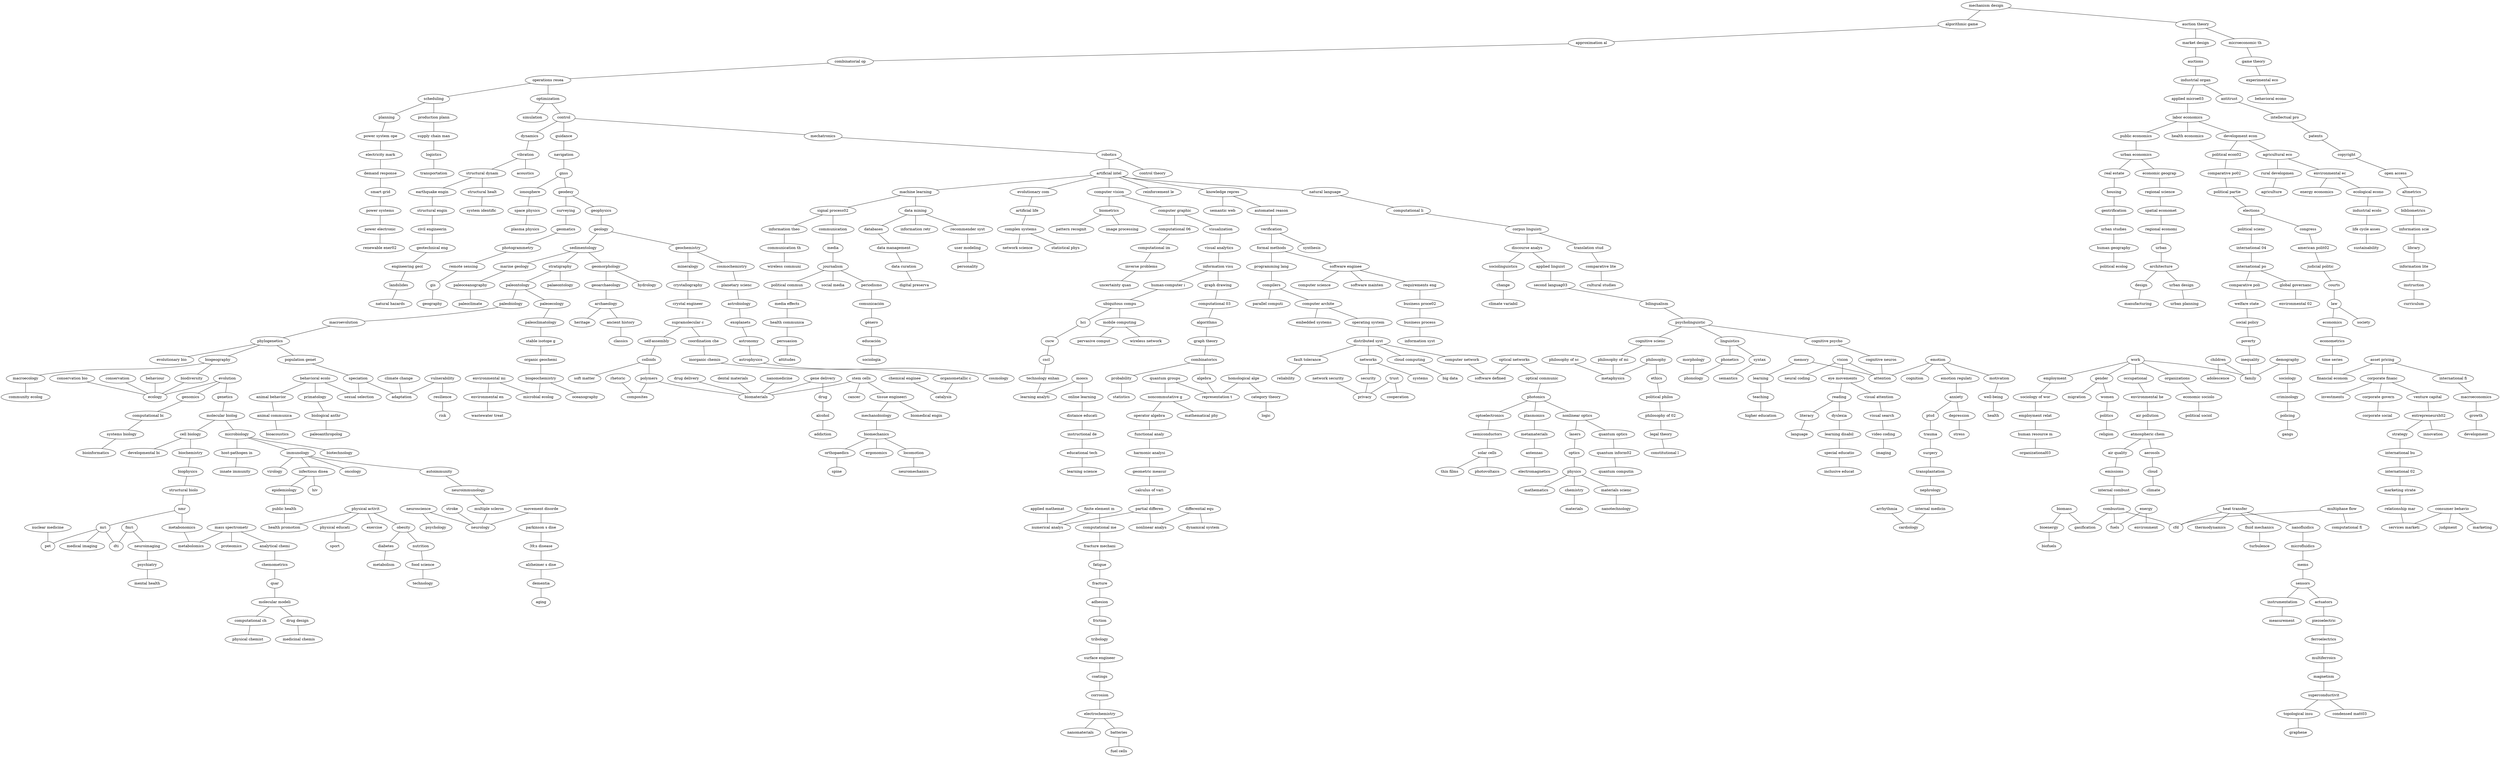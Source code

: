 strict graph "" {
	node [label="\N"];
	0	[id=0,
		label="mechanism design",
		level=1,
		pos="4001.233197640917,-4782.581958041557",
		weight=0];
	1	[id=1,
		label="algorithmic game",
		level=1,
		pos="3476.0779491343837,-4188.15677734774",
		weight=0];
	0 -- 1	[level=1];
	2	[id=2,
		label="auction theory",
		level=1,
		pos="4553.9042854678155,-4391.2376008313095",
		weight=0];
	0 -- 2	[level=1];
	3	[id=3,
		label="approximation al",
		level=1,
		pos="2983.3636018668676,-3788.1574337322168",
		weight=0];
	1 -- 3	[level=1];
	5	[id=5,
		label="market design",
		level=1,
		pos="4765.44451218032,-4994.302869768605",
		weight=0];
	2 -- 5	[level=1];
	6	[id=6,
		label="microeconomic th",
		level=6,
		pos="4421.4508077065975,-3871.6196054550946",
		weight=0];
	2 -- 6	[level=6];
	8	[id=8,
		label="combinatorial op",
		level=1,
		pos="2270.3289125825363,-3322.628336953418",
		weight=0];
	3 -- 8	[level=1];
	2049	[id=2049,
		label="optical networks",
		level=3,
		pos="-9999.978675167327,-4355.182539438693",
		weight=0];
	2266	[id=2266,
		label="optical communic",
		level=3,
		pos="-10657.073871543076,-4570.869425568409",
		weight=0];
	2049 -- 2266	[level=3];
	1866	[id=1866,
		label="software defined",
		level=3,
		pos="-10132.532309545735,-3046.60509107173",
		weight=0];
	2049 -- 1866	[level=3];
	12	[id=12,
		label=auctions,
		level=1,
		pos="5312.81655386813,-4512.135091688617",
		weight=0];
	5 -- 12	[level=1];
	13	[id=13,
		label="game theory",
		level=6,
		pos="4354.429233915198,-3325.58602495134",
		weight=0];
	6 -- 13	[level=6];
	2055	[id=2055,
		label="philosophy of sc",
		level=9,
		pos="-6676.959900723523,-4927.777114803868",
		weight=0];
	1879	[id=1879,
		label=metaphysics,
		level=6,
		pos="-6127.383025053225,-4638.826716367789",
		weight=0];
	2055 -- 1879	[level=9];
	16	[id=16,
		label="operations resea",
		level=1,
		pos="1767.8429649667237,-2409.660798282179",
		weight=0];
	8 -- 16	[level=1];
	4103	[id=4103,
		label="physical activit",
		level=6,
		pos="1330.7351991233631,17455.734026950613",
		weight=0];
	4192	[id=4192,
		label="physical educati",
		level=6,
		pos="1121.7154951900234,18024.09613109991",
		weight=0];
	4103 -- 4192	[level=6];
	4196	[id=4196,
		label=exercise,
		level=9,
		pos="1285.3662871168094,18110.13581714971",
		weight=0];
	4103 -- 4196	[level=9];
	4201	[id=4201,
		label=obesity,
		level=6,
		pos="1737.605244472912,17598.73467223805",
		weight=0];
	4103 -- 4201	[level=6];
	4012	[id=4012,
		label="health promotion",
		level=5,
		pos="1631.729315290143,16919.565319835114",
		weight=0];
	4103 -- 4012	[level=6];
	2058	[id=2058,
		label=philosophy,
		level=6,
		pos="-6304.735495813241,-5381.075997002373",
		weight=0];
	2275	[id=2275,
		label=ethics,
		level=7,
		pos="-6534.214598734342,-6044.281242696117",
		weight=0];
	2058 -- 2275	[level=7];
	2058 -- 1879	[level=6];
	19	[id=19,
		label="industrial organ",
		level=1,
		pos="5276.001551965532,-3958.7720093230537",
		weight=0];
	12 -- 19	[level=1];
	25	[id=25,
		label="experimental eco",
		level=8,
		pos="4784.4604577884675,-3074.9261036308535",
		weight=0];
	13 -- 25	[level=8];
	26	[id=26,
		label=scheduling,
		level=5,
		pos="2313.899096862628,-2874.894756718742",
		weight=0];
	16 -- 26	[level=5];
	38	[id=38,
		label=optimization,
		level=1,
		pos="584.1503173867,-1842.5482127496873",
		weight=0];
	16 -- 38	[level=1];
	4114	[id=4114,
		label=stroke,
		level=9,
		pos="461.4360656511858,17616.538407282656",
		weight=0];
	4019	[id=4019,
		label=neurology,
		level=5,
		pos="93.7842439031881,17268.084064387214",
		weight=0];
	4114 -- 4019	[level=9];
	47	[id=47,
		label="applied microe03",
		level=1,
		pos="5854.332412902723,-4192.464740783387",
		weight=0];
	19 -- 47	[level=1];
	50	[id=50,
		label=antitrust,
		level=6,
		pos="5886.310339854487,-4024.869945763273",
		weight=0];
	19 -- 50	[level=6];
	4115	[id=4115,
		label=neuroscience,
		level=5,
		pos="87.76983139894105,17916.968337218826",
		weight=0];
	4212	[id=4212,
		label=psychology,
		level=6,
		pos="-367.92991414339616,18225.155669630898",
		weight=0];
	4115 -- 4212	[level=6];
	4115 -- 4019	[level=5];
	4116	[id=4116,
		label="movement disorde",
		level=5,
		pos="698.0204742478729,17303.90511992114",
		weight=0];
	4217	[id=4217,
		label="parkinson s dise",
		level=6,
		pos="699.1767323550193,17852.10706124729",
		weight=0];
	4116 -- 4217	[level=6];
	4116 -- 4019	[level=5];
	2070	[id=2070,
		label=morphology,
		level=9,
		pos="-5170.138214035575,-5273.258383267325",
		weight=0];
	1889	[id=1889,
		label=phonology,
		level=8,
		pos="-4899.123797864869,-5357.366036104279",
		weight=0];
	2070 -- 1889	[level=9];
	53	[id=53,
		label="behavioral econo",
		level=8,
		pos="5220.597803913661,-3318.786197484171",
		weight=0];
	25 -- 53	[level=8];
	54	[id=54,
		label=planning,
		level=5,
		pos="3023.1521997993445,-2978.8007968256284",
		weight=0];
	26 -- 54	[level=5];
	55	[id=55,
		label="production plann",
		level=7,
		pos="2842.546341414004,-2892.9292917879075",
		weight=0];
	26 -- 55	[level=7];
	2075	[id=2075,
		label=memory,
		level=7,
		pos="-5475.519366995937,-5286.551003674018",
		weight=0];
	2290	[id=2290,
		label=learning,
		level=8,
		pos="-5760.671105565265,-5832.284789308588",
		weight=0];
	2075 -- 2290	[level=8];
	1899	[id=1899,
		label=attention,
		level=5,
		pos="-4265.415270346715,-6465.007898478607",
		weight=0];
	2075 -- 1899	[level=7];
	2076	[id=2076,
		label=vision,
		level=6,
		pos="-5049.8975864306485,-5702.057804891415",
		weight=0];
	2299	[id=2299,
		label="neural coding",
		level=9,
		pos="-5247.327324393999,-6127.675346515541",
		weight=0];
	2076 -- 2299	[level=9];
	2300	[id=2300,
		label="eye movements",
		level=6,
		pos="-4892.485527464084,-6303.376767773044",
		weight=0];
	2076 -- 2300	[level=6];
	2076 -- 1899	[level=6];
	4125	[id=4125,
		label="finite element m",
		level=5,
		pos="-14851.778105234996,-4716.9946985708975",
		weight=0];
	4221	[id=4221,
		label="computational me",
		level=5,
		pos="-15571.913561519266,-4667.826323703854",
		weight=0];
	4125 -- 4221	[level=5];
	4033	[id=4033,
		label="numerical analys",
		level=5,
		pos="-13922.241307152972,-4980.2410836405725",
		weight=0];
	4125 -- 4033	[level=5];
	2080	[id=2080,
		label=emotion,
		level=6,
		pos="-3892.899787068191,-7808.928977221564",
		weight=0];
	2309	[id=2309,
		label=cognition,
		level=9,
		pos="-3608.043146944615,-8258.872412266915",
		weight=0];
	2080 -- 2309	[level=9];
	2310	[id=2310,
		label="emotion regulati",
		level=7,
		pos="-4665.440518557661,-6619.94158674877",
		weight=0];
	2080 -- 2310	[level=7];
	2311	[id=2311,
		label=motivation,
		level=6,
		pos="-3370.0849090366796,-8635.773785053763",
		weight=0];
	2080 -- 2311	[level=6];
	2080 -- 1899	[level=6];
	4130	[id=4130,
		label="applied mathemat",
		level=8,
		pos="-14015.189711673931,-5413.291761073316",
		weight=0];
	4130 -- 4033	[level=8];
	57	[id=57,
		label=simulation,
		level=9,
		pos="987.2538509361868,-2318.101266404778",
		weight=0];
	38 -- 57	[level=9];
	62	[id=62,
		label=control,
		level=1,
		pos="-640.7768271949985,-698.1903122771213",
		weight=0];
	38 -- 62	[level=1];
	2086	[id=2086,
		label=work,
		level=3,
		pos="10778.385079571974,-8288.61064730562",
		weight=0];
	2312	[id=2312,
		label=employment,
		level=7,
		pos="11473.880014808157,-8701.340766269775",
		weight=0];
	2086 -- 2312	[level=7];
	2313	[id=2313,
		label=gender,
		level=5,
		pos="11328.861217560156,-8795.008255901415",
		weight=0];
	2086 -- 2313	[level=5];
	2314	[id=2314,
		label=occupational,
		level=3,
		pos="13282.902754629953,-11635.901125383729",
		weight=0];
	2086 -- 2314	[level=3];
	2316	[id=2316,
		label=organizations,
		level=7,
		pos="14068.903452613235,-12695.283908467374",
		weight=0];
	2086 -- 2316	[level=7];
	1907	[id=1907,
		label=family,
		level=3,
		pos="10558.73217641579,-8204.792150344745",
		weight=0];
	2086 -- 1907	[level=3];
	2088	[id=2088,
		label=children,
		level=8,
		pos="10897.242144761243,-8219.316827936475",
		weight=0];
	2321	[id=2321,
		label=adolescence,
		level=9,
		pos="11319.763326800552,-8478.898254510877",
		weight=0];
	2088 -- 2321	[level=9];
	2088 -- 1907	[level=8];
	2089	[id=2089,
		label=demography,
		level=7,
		pos="11118.248247198506,-8141.639244701801",
		weight=0];
	2323	[id=2323,
		label=sociology,
		level=7,
		pos="11258.267998529622,-8400.738991011953",
		weight=0];
	2089 -- 2323	[level=7];
	2089 -- 1907	[level=7];
	4134	[id=4134,
		label="differential equ",
		level=8,
		pos="-13959.750329489183,-5706.687934973342",
		weight=0];
	4229	[id=4229,
		label="dynamical system",
		level=9,
		pos="-14087.514587804735,-6321.948853725179",
		weight=0];
	4134 -- 4229	[level=9];
	4038	[id=4038,
		label="nonlinear analys",
		level=7,
		pos="-13698.550861174737,-5103.72093784397",
		weight=0];
	4134 -- 4038	[level=8];
	2092	[id=2092,
		label="asset pricing",
		level=5,
		pos="15112.395045465784,-9677.33368699421",
		weight=0];
	2331	[id=2331,
		label="corporate financ",
		level=5,
		pos="15594.050093578931,-9838.846502843797",
		weight=0];
	2092 -- 2331	[level=5];
	2332	[id=2332,
		label="international fi",
		level=5,
		pos="14959.039993980135,-9046.109118526352",
		weight=0];
	2092 -- 2332	[level=5];
	1911	[id=1911,
		label="financial econom",
		level=4,
		pos="14672.509164112638,-10073.502180075411",
		weight=0];
	2092 -- 1911	[level=5];
	68	[id=68,
		label="labor economics",
		level=1,
		pos="5285.943724675,-4621.444743307765",
		weight=0];
	47 -- 68	[level=1];
	70	[id=70,
		label="intellectual pro",
		level=7,
		pos="6697.523750907492,-4325.66325459234",
		weight=0];
	50 -- 70	[level=7];
	74	[id=74,
		label="power system ope",
		level=5,
		pos="3706.728568188004,-2960.501836946059",
		weight=0];
	54 -- 74	[level=5];
	76	[id=76,
		label="supply chain man",
		level=7,
		pos="2964.8863818445443,-2385.8648528213353",
		weight=0];
	55 -- 76	[level=7];
	4152	[id=4152,
		label=arrhythmia,
		level=9,
		pos="-2541.8157027768507,-13501.357843579868",
		weight=0];
	4058	[id=4058,
		label=cardiology,
		level=8,
		pos="-2907.557596334334,-13037.940498670167",
		weight=0];
	4152 -- 4058	[level=9];
	2109	[id=2109,
		label="conservation bio",
		level=6,
		pos="1063.2412371677917,11699.266109037631",
		weight=0];
	1921	[id=1921,
		label=ecology,
		level=3,
		pos="503.79635989434064,11373.38768351331",
		weight=0];
	2109 -- 1921	[level=6];
	85	[id=85,
		label=dynamics,
		level=6,
		pos="137.270069093517,-710.8747979779531",
		weight=0];
	62 -- 85	[level=6];
	90	[id=90,
		label=guidance,
		level=1,
		pos="-344.9548814899458,140.45817149063248",
		weight=0];
	62 -- 90	[level=1];
	93	[id=93,
		label=mechatronics,
		level=1,
		pos="-1679.1680118508261,-182.37854308200474",
		weight=0];
	62 -- 93	[level=1];
	2112	[id=2112,
		label=evolution,
		level=3,
		pos="240.02105867826265,12342.070368294348",
		weight=0];
	2365	[id=2365,
		label=genomics,
		level=5,
		pos="1099.4118822386185,12683.795194230584",
		weight=0];
	2112 -- 2365	[level=5];
	2370	[id=2370,
		label=genetics,
		level=4,
		pos="332.8400429263661,13116.98177453909",
		weight=0];
	2112 -- 2370	[level=4];
	2112 -- 1921	[level=3];
	2113	[id=2113,
		label=conservation,
		level=9,
		pos="124.980582846287,11651.437681930047",
		weight=0];
	2113 -- 1921	[level=9];
	4161	[id=4161,
		label=biomass,
		level=8,
		pos="15275.397390885344,-13842.520352899128",
		weight=0];
	4248	[id=4248,
		label=bioenergy,
		level=8,
		pos="15823.29530953255,-14634.764174017755",
		weight=0];
	4161 -- 4248	[level=8];
	4067	[id=4067,
		label=gasification,
		level=7,
		pos="14929.627636189976,-13416.257895166358",
		weight=0];
	4161 -- 4067	[level=8];
	2115	[id=2115,
		label=behaviour,
		level=9,
		pos="712.9006407228874,10958.617000909215",
		weight=0];
	2115 -- 1921	[level=9];
	96	[id=96,
		label="public economics",
		level=5,
		pos="5998.948742399961,-5932.188293529201",
		weight=0];
	68 -- 96	[level=5];
	98	[id=98,
		label="health economics",
		level=9,
		pos="6957.0895122338425,-7172.0722503073575",
		weight=0];
	68 -- 98	[level=9];
	104	[id=104,
		label="development econ",
		level=1,
		pos="6588.051414400336,-5907.0850216609715",
		weight=0];
	68 -- 104	[level=1];
	4164	[id=4164,
		label=energy,
		level=5,
		pos="15944.355244125152,-14554.759842847809",
		weight=0];
	4253	[id=4253,
		label=environment,
		level=6,
		pos="16124.288145814586,-15072.081154325038",
		weight=0];
	4164 -- 4253	[level=6];
	4075	[id=4075,
		label=fuels,
		level=5,
		pos="15534.162143773867,-14052.86868432225",
		weight=0];
	4164 -- 4075	[level=5];
	109	[id=109,
		label=patents,
		level=7,
		pos="7413.198603922254,-4772.208167516232",
		weight=0];
	70 -- 109	[level=7];
	4166	[id=4166,
		label="heat transfer",
		level=6,
		pos="15270.772939743854,-13018.234600147603",
		weight=0];
	4266	[id=4266,
		label=thermodynamics,
		level=9,
		pos="15239.313997565552,-13176.88283095673",
		weight=0];
	4166 -- 4266	[level=9];
	4267	[id=4267,
		label="fluid mechanics",
		level=8,
		pos="16143.657402163863,-13887.853619727046",
		weight=0];
	4166 -- 4267	[level=8];
	4269	[id=4269,
		label=nanofluidics,
		level=6,
		pos="15989.541782942288,-13702.545534041948",
		weight=0];
	4166 -- 4269	[level=6];
	4077	[id=4077,
		label=cfd,
		level=6,
		pos="14812.455193332378,-12539.812588058101",
		weight=0];
	4166 -- 4077	[level=6];
	111	[id=111,
		label="electricity mark",
		level=5,
		pos="4355.202460875469,-2871.5048115197533",
		weight=0];
	74 -- 111	[level=5];
	117	[id=117,
		label=logistics,
		level=8,
		pos="3346.470923704003,-2047.6274271220634",
		weight=0];
	76 -- 117	[level=8];
	4174	[id=4174,
		label="multiphase flow",
		level=8,
		pos="15644.350068924943,-12955.61898814934",
		weight=0];
	4272	[id=4272,
		label="computational fl",
		level=9,
		pos="16200.664119193145,-13396.091706621917",
		weight=0];
	4174 -- 4272	[level=9];
	4174 -- 4077	[level=8];
	2127	[id=2127,
		label="behavioral ecolo",
		level=7,
		pos="-1201.5661728439645,12382.082295310682",
		weight=0];
	2387	[id=2387,
		label="animal behavior",
		level=8,
		pos="-1099.7751770821772,12912.502288670179",
		weight=0];
	2127 -- 2387	[level=8];
	2388	[id=2388,
		label=primatology,
		level=8,
		pos="-686.86792264983,12526.64897410778",
		weight=0];
	2127 -- 2388	[level=8];
	1932	[id=1932,
		label="sexual selection",
		level=7,
		pos="-1103.0401570720508,11816.211000896152",
		weight=0];
	2127 -- 1932	[level=7];
	4178	[id=4178,
		label="consumer behavio",
		level=8,
		pos="22497.093532937943,-14177.623652963017",
		weight=0];
	4277	[id=4277,
		label=judgment,
		level=9,
		pos="22859.74714287353,-14512.367528302206",
		weight=0];
	4178 -- 4277	[level=9];
	4278	[id=4278,
		label=marketing,
		level=9,
		pos="22835.068058373945,-13830.313950593685",
		weight=0];
	4178 -- 4278	[level=9];
	4083	[id=4083,
		label="services marketi",
		level=8,
		pos="22043.354385670278,-14211.210184963804",
		weight=0];
	4178 -- 4083	[level=8];
	2132	[id=2132,
		label="climate change",
		level=5,
		pos="-1501.1720983291461,12756.20014158055",
		weight=0];
	1936	[id=1936,
		label=adaptation,
		level=5,
		pos="-1382.2774055561035,12038.689222543906",
		weight=0];
	2132 -- 1936	[level=5];
	128	[id=128,
		label=vibration,
		level=6,
		pos="812.2517520419269,-621.8037932388218",
		weight=0];
	85 -- 128	[level=6];
	2133	[id=2133,
		label=vulnerability,
		level=7,
		pos="-1477.0416249561715,12552.636368903122",
		weight=0];
	2397	[id=2397,
		label=resilience,
		level=8,
		pos="-1988.2135053636491,12611.670090721038",
		weight=0];
	2133 -- 2397	[level=8];
	2133 -- 1936	[level=7];
	4180	[id=4180,
		label="nuclear medicine",
		level=9,
		pos="7831.136195199146,11404.65840128251",
		weight=0];
	4090	[id=4090,
		label=pet,
		level=8,
		pos="6904.798735717729,12197.993729958542",
		weight=0];
	4180 -- 4090	[level=9];
	4185	[id=4185,
		label=fmri,
		level=7,
		pos="5368.819199983909,14264.77314876248",
		weight=0];
	4291	[id=4291,
		label=neuroimaging,
		level=7,
		pos="4964.484427418866,15222.942915402156",
		weight=0];
	4185 -- 4291	[level=7];
	4091	[id=4091,
		label=dti,
		level=7,
		pos="5647.483623532522,13650.066696305288",
		weight=0];
	4185 -- 4091	[level=7];
	130	[id=130,
		label=navigation,
		level=1,
		pos="-156.91488308298335,962.7135053609355",
		weight=0];
	90 -- 130	[level=1];
	4186	[id=4186,
		label="mass spectrometr",
		level=6,
		pos="4900.773947699084,15538.550329929396",
		weight=0];
	4293	[id=4293,
		label=proteomics,
		level=9,
		pos="5187.666418068761,15946.728428866321",
		weight=0];
	4186 -- 4293	[level=9];
	4303	[id=4303,
		label="analytical chemi",
		level=6,
		pos="4856.605027035221,16184.815585720373",
		weight=0];
	4186 -- 4303	[level=6];
	4095	[id=4095,
		label=metabolomics,
		level=6,
		pos="4941.773593418994,14814.79230157225",
		weight=0];
	4186 -- 4095	[level=6];
	133	[id=133,
		label=robotics,
		level=1,
		pos="-2605.7803350508557,277.5550017345471",
		weight=0];
	93 -- 133	[level=1];
	2143	[id=2143,
		label="environmental mi",
		level=7,
		pos="4757.973321674796,6794.463913702269",
		weight=0];
	2404	[id=2404,
		label="environmental en",
		level=8,
		pos="5492.219964759501,6579.2343310316055",
		weight=0];
	2143 -- 2404	[level=8];
	1942	[id=1942,
		label="microbial ecolog",
		level=7,
		pos="4021.4107631401766,7023.105345211194",
		weight=0];
	2143 -- 1942	[level=7];
	136	[id=136,
		label="urban economics",
		level=5,
		pos="6380.86866334211,-6880.298044329409",
		weight=0];
	96 -- 136	[level=5];
	4307	[id=4307,
		label=sport,
		level=6,
		pos="911.341183753208,18512.7054833942",
		weight=0];
	4192 -- 4307	[level=6];
	150	[id=150,
		label="political econ02",
		level=1,
		pos="7247.239265405034,-6628.831841778508",
		weight=0];
	104 -- 150	[level=1];
	152	[id=152,
		label="agricultural eco",
		level=4,
		pos="7287.998754404202,-5970.715707353713",
		weight=0];
	104 -- 152	[level=4];
	4321	[id=4321,
		label=diabetes,
		level=8,
		pos="2415.500016366661,17825.522678437836",
		weight=0];
	4201 -- 4321	[level=8];
	4323	[id=4323,
		label=nutrition,
		level=6,
		pos="1302.2201655891417,18629.821021285403",
		weight=0];
	4201 -- 4323	[level=6];
	155	[id=155,
		label=copyright,
		level=7,
		pos="8122.28911283271,-5184.904312559973",
		weight=0];
	109 -- 155	[level=7];
	157	[id=157,
		label="demand response",
		level=6,
		pos="4954.852463392959,-2737.071741789497",
		weight=0];
	111 -- 157	[level=6];
	158	[id=158,
		label=transportation,
		level=8,
		pos="3826.741197954155,-1891.1310714073518",
		weight=0];
	117 -- 158	[level=8];
	2168	[id=2168,
		label=rhetoric,
		level=6,
		pos="-4037.8327731585114,8590.49622298237",
		weight=0];
	1966	[id=1966,
		label=composites,
		level=6,
		pos="-4492.846548976159,8716.084288136624",
		weight=0];
	2168 -- 1966	[level=6];
	4345	[id=4345,
		label="39;s disease",
		level=6,
		pos="1048.6685380603794,18193.747535106086",
		weight=0];
	4217 -- 4345	[level=6];
	4352	[id=4352,
		label="fracture mechani",
		level=5,
		pos="-16344.539034733374,-4474.726262265118",
		weight=0];
	4221 -- 4352	[level=5];
	168	[id=168,
		label="structural dynam",
		level=7,
		pos="1478.939610547438,-470.44035020894216",
		weight=0];
	128 -- 168	[level=7];
	170	[id=170,
		label=acoustics,
		level=6,
		pos="1213.4069785333684,-241.3038900492833",
		weight=0];
	128 -- 170	[level=6];
	173	[id=173,
		label=gnss,
		level=1,
		pos="-55.684570088452006,1924.942217769017",
		weight=0];
	130 -- 173	[level=1];
	2178	[id=2178,
		label="gene delivery",
		level=7,
		pos="-4453.217351365278,9279.099783472057",
		weight=0];
	2427	[id=2427,
		label=drug,
		level=7,
		pos="-3905.279977171547,8790.873189701033",
		weight=0];
	2178 -- 2427	[level=7];
	1967	[id=1967,
		label=biomaterials,
		level=4,
		pos="-4981.819731684955,9787.941680708564",
		weight=0];
	2178 -- 1967	[level=7];
	2180	[id=2180,
		label="drug delivery",
		level=6,
		pos="-5697.243708333353,10653.29491732589",
		weight=0];
	2180 -- 1967	[level=6];
	192	[id=192,
		label="artificial intel",
		level=1,
		pos="-4666.470842498278,1476.969822845116",
		weight=0];
	133 -- 192	[level=1];
	195	[id=195,
		label="control theory",
		level=9,
		pos="-2775.4000210289387,-163.21507305876239",
		weight=0];
	133 -- 195	[level=9];
	2182	[id=2182,
		label="dental materials",
		level=9,
		pos="-5179.5802003750605,10110.708897273615",
		weight=0];
	2182 -- 1967	[level=9];
	2183	[id=2183,
		label="stem cells",
		level=5,
		pos="-5582.715138738062,10744.199166554119",
		weight=0];
	2441	[id=2441,
		label=cancer,
		level=5,
		pos="-6234.908032851759,11975.244500341796",
		weight=0];
	2183 -- 2441	[level=5];
	2449	[id=2449,
		label="tissue engineeri",
		level=5,
		pos="-6383.476308143563,11815.381854212625",
		weight=0];
	2183 -- 2449	[level=5];
	2183 -- 1967	[level=5];
	202	[id=202,
		label="real estate",
		level=7,
		pos="7108.332849450344,-8020.174582146501",
		weight=0];
	136 -- 202	[level=7];
	205	[id=205,
		label="economic geograp",
		level=5,
		pos="5667.869904137685,-6248.012645929434",
		weight=0];
	136 -- 205	[level=5];
	2187	[id=2187,
		label=nanomedicine,
		level=9,
		pos="-5109.986725847179,10308.309916447743",
		weight=0];
	2187 -- 1967	[level=9];
	212	[id=212,
		label="comparative po02",
		level=1,
		pos="7844.005864092203,-7285.712201139721",
		weight=0];
	150 -- 212	[level=1];
	2199	[id=2199,
		label="chemical enginee",
		level=9,
		pos="-4687.403517386194,8025.278978613328",
		weight=0];
	1969	[id=1969,
		label=catalysis,
		level=6,
		pos="-4196.661402106203,8205.961328918018",
		weight=0];
	2199 -- 1969	[level=9];
	217	[id=217,
		label="rural developmen",
		level=8,
		pos="7785.295541734922,-6088.46165798316",
		weight=0];
	152 -- 217	[level=8];
	218	[id=218,
		label="environmental ec",
		level=4,
		pos="7935.038264606052,-5879.482726335994",
		weight=0];
	152 -- 218	[level=4];
	4384	[id=4384,
		label=biofuels,
		level=9,
		pos="16253.90000322536,-15263.957378203486",
		weight=0];
	4248 -- 4384	[level=9];
	222	[id=222,
		label="open access",
		level=7,
		pos="8744.788305714676,-5545.944425799468",
		weight=0];
	155 -- 222	[level=7];
	223	[id=223,
		label="smart grid",
		level=6,
		pos="5480.874002798889,-2453.898343585738",
		weight=0];
	157 -- 223	[level=6];
	236	[id=236,
		label="earthquake engin",
		level=7,
		pos="2128.4235467094086,-142.2400105249347",
		weight=0];
	168 -- 236	[level=7];
	239	[id=239,
		label="structural healt",
		level=8,
		pos="1760.6094842447364,-48.65750368486194",
		weight=0];
	168 -- 239	[level=8];
	4398	[id=4398,
		label=turbulence,
		level=9,
		pos="15721.680770174926,-13691.272429116165",
		weight=0];
	4267 -- 4398	[level=9];
	245	[id=245,
		label=ionosphere,
		level=7,
		pos="497.0855343590515,1615.7532099782547",
		weight=0];
	173 -- 245	[level=7];
	246	[id=246,
		label=geodesy,
		level=1,
		pos="-132.36554335432362,2899.303750542191",
		weight=0];
	173 -- 246	[level=1];
	4400	[id=4400,
		label=microfluidics,
		level=6,
		pos="16891.5570580005,-14785.571016229525",
		weight=0];
	4269 -- 4400	[level=6];
	2225	[id=2225,
		label=moocs,
		level=7,
		pos="-11126.03871735204,-864.3833143172036",
		weight=0];
	2477	[id=2477,
		label="online learning",
		level=7,
		pos="-11629.38778162257,-701.953180786356",
		weight=0];
	2225 -- 2477	[level=7];
	2013	[id=2013,
		label="learning analyti",
		level=7,
		pos="-10630.731128566647,-1047.4914514960776",
		weight=0];
	2225 -- 2013	[level=7];
	260	[id=260,
		label="machine learning",
		level=5,
		pos="-5122.256332826087,1844.1944488070858",
		weight=0];
	192 -- 260	[level=5];
	261	[id=261,
		label="evolutionary com",
		level=7,
		pos="-5121.262532046582,1521.0419392117026",
		weight=0];
	192 -- 261	[level=7];
	262	[id=262,
		label="computer vision",
		level=3,
		pos="-5388.256513409172,1002.694681691958",
		weight=0];
	192 -- 262	[level=3];
	263	[id=263,
		label="reinforcement le",
		level=9,
		pos="-4194.639968757261,941.2398119975625",
		weight=0];
	192 -- 263	[level=9];
	268	[id=268,
		label="knowledge repres",
		level=1,
		pos="-4734.41038137324,285.5283902288983",
		weight=0];
	192 -- 268	[level=1];
	269	[id=269,
		label="natural language",
		level=5,
		pos="-1698.3806615731696,-3263.421843141859",
		weight=0];
	192 -- 269	[level=5];
	2242	[id=2242,
		label="quantum groups",
		level=5,
		pos="-10064.967130652385,-2781.4199079311784",
		weight=0];
	2485	[id=2485,
		label="noncommutative g",
		level=5,
		pos="-10521.406323769796,-3335.593768221792",
		weight=0];
	2242 -- 2485	[level=5];
	2023	[id=2023,
		label="representation t",
		level=5,
		pos="-9332.280999614726,-2857.989063624565",
		weight=0];
	2242 -- 2023	[level=5];
	2243	[id=2243,
		label="homological alge",
		level=6,
		pos="-9864.833792966125,-2845.6195669082317",
		weight=0];
	2487	[id=2487,
		label="category theory",
		level=6,
		pos="-10357.402287565488,-3200.7377305747195",
		weight=0];
	2243 -- 2487	[level=6];
	2243 -- 2023	[level=6];
	4452	[id=4452,
		label=psychiatry,
		level=8,
		pos="5524.286226561175,15411.397982223894",
		weight=0];
	4291 -- 4452	[level=8];
	2246	[id=2246,
		label="network security",
		level=9,
		pos="-8161.446380355142,-7564.692925766994",
		weight=0];
	2030	[id=2030,
		label=privacy,
		level=7,
		pos="-7888.900414691603,-7130.904144845624",
		weight=0];
	2246 -- 2030	[level=9];
	2248	[id=2248,
		label=trust,
		level=7,
		pos="-7792.794606868114,-7828.15977753535",
		weight=0];
	2495	[id=2495,
		label=cooperation,
		level=8,
		pos="-7888.963902794455,-8353.254374292514",
		weight=0];
	2248 -- 2495	[level=8];
	2248 -- 2030	[level=7];
	275	[id=275,
		label=housing,
		level=7,
		pos="7609.104499892092,-8928.606747956224",
		weight=0];
	202 -- 275	[level=7];
	276	[id=276,
		label="regional science",
		level=6,
		pos="6154.91923143735,-7164.822451386095",
		weight=0];
	205 -- 276	[level=6];
	4460	[id=4460,
		label=chemometrics,
		level=7,
		pos="5092.578518514463,16736.765911515664",
		weight=0];
	4303 -- 4460	[level=7];
	290	[id=290,
		label="political partie",
		level=1,
		pos="8527.674479941164,-7501.955723366721",
		weight=0];
	212 -- 290	[level=1];
	296	[id=296,
		label=agriculture,
		level=9,
		pos="8243.81451931364,-6245.163452247731",
		weight=0];
	217 -- 296	[level=9];
	297	[id=297,
		label="energy economics",
		level=9,
		pos="8365.877998798165,-6087.750361559287",
		weight=0];
	218 -- 297	[level=9];
	299	[id=299,
		label="ecological econo",
		level=5,
		pos="8520.855711843176,-5961.3264901754455",
		weight=0];
	218 -- 299	[level=5];
	2505	[id=2505,
		label=photonics,
		level=4,
		pos="-11335.237863455148,-4689.53826639143",
		weight=0];
	2266 -- 2505	[level=4];
	303	[id=303,
		label=altmetrics,
		level=7,
		pos="9417.746664211878,-5964.223588381479",
		weight=0];
	222 -- 303	[level=7];
	310	[id=310,
		label="power systems",
		level=6,
		pos="5428.145090211656,-1755.5413534815928",
		weight=0];
	223 -- 310	[level=6];
	4477	[id=4477,
		label=metabolism,
		level=9,
		pos="2906.9853943451953,17994.07468357533",
		weight=0];
	4321 -- 4477	[level=9];
	2517	[id=2517,
		label="political philos",
		level=7,
		pos="-6210.539966841487,-6609.685211555281",
		weight=0];
	2275 -- 2517	[level=7];
	4486	[id=4486,
		label="food science",
		level=6,
		pos="1893.2852830172242,18852.69958166414",
		weight=0];
	4323 -- 4486	[level=6];
	323	[id=323,
		label="structural engin",
		level=7,
		pos="2242.4171918013285,477.6177352815041",
		weight=0];
	236 -- 323	[level=7];
	331	[id=331,
		label="system identific",
		level=8,
		pos="1879.3114261711676,434.23983364667686",
		weight=0];
	239 -- 331	[level=8];
	2535	[id=2535,
		label=teaching,
		level=8,
		pos="-5896.776556120036,-6339.4306729562",
		weight=0];
	2290 -- 2535	[level=8];
	335	[id=335,
		label="space physics",
		level=8,
		pos="999.8158434742577,1401.7533638718435",
		weight=0];
	245 -- 335	[level=8];
	336	[id=336,
		label=surveying,
		level=5,
		pos="491.08339084991167,2974.1102154380847",
		weight=0];
	246 -- 336	[level=5];
	339	[id=339,
		label=geophysics,
		level=2,
		pos="-392.7495146694282,3845.949592253614",
		weight=0];
	246 -- 339	[level=2];
	4499	[id=4499,
		label="alzheimer s dise",
		level=6,
		pos="552.4708026451422,18748.00667547578",
		weight=0];
	4345 -- 4499	[level=6];
	2547	[id=2547,
		label=reading,
		level=6,
		pos="-5337.55825466931,-6816.685140627408",
		weight=0];
	2300 -- 2547	[level=6];
	2549	[id=2549,
		label="visual attention",
		level=7,
		pos="-5185.703922475317,-6749.308605823866",
		weight=0];
	2300 -- 2549	[level=7];
	4505	[id=4505,
		label=fatigue,
		level=5,
		pos="-17012.627666014392,-4129.871640076457",
		weight=0];
	4352 -- 4505	[level=5];
	343	[id=343,
		label="signal process02",
		level=5,
		pos="-5672.715771329036,2293.884951292083",
		weight=0];
	260 -- 343	[level=5];
	349	[id=349,
		label="data mining",
		level=6,
		pos="-5886.459962565952,2074.797965854062",
		weight=0];
	260 -- 349	[level=6];
	353	[id=353,
		label="artificial life",
		level=8,
		pos="-5636.7608045942525,1606.896573836698",
		weight=0];
	261 -- 353	[level=8];
	358	[id=358,
		label=biometrics,
		level=5,
		pos="-5966.217343741203,1444.1644191123344",
		weight=0];
	262 -- 358	[level=5];
	368	[id=368,
		label="computer graphic",
		level=3,
		pos="-5979.419539820816,431.2105256452054",
		weight=0];
	262 -- 368	[level=3];
	2554	[id=2554,
		label=anxiety,
		level=7,
		pos="-4373.3754798933,-7586.7389104783715",
		weight=0];
	2310 -- 2554	[level=7];
	2557	[id=2557,
		label="well-being",
		level=6,
		pos="-2923.3077657773415,-9335.17528060168",
		weight=0];
	2311 -- 2557	[level=6];
	2561	[id=2561,
		label="sociology of wor",
		level=7,
		pos="12166.586637239712,-9148.53530307858",
		weight=0];
	2312 -- 2561	[level=7];
	379	[id=379,
		label="semantic web",
		level=8,
		pos="-5050.246920688933,-157.0406365657359",
		weight=0];
	268 -- 379	[level=8];
	381	[id=381,
		label="automated reason",
		level=2,
		pos="-4916.358448223434,-464.77854417821237",
		weight=0];
	268 -- 381	[level=2];
	388	[id=388,
		label="computational li",
		level=5,
		pos="975.375065398538,-7448.869629559792",
		weight=0];
	269 -- 388	[level=5];
	2576	[id=2576,
		label=migration,
		level=9,
		pos="11667.600052688966,-9367.948848145246",
		weight=0];
	2313 -- 2576	[level=9];
	2577	[id=2577,
		label=women,
		level=7,
		pos="11664.406173334637,-8825.092826157892",
		weight=0];
	2313 -- 2577	[level=7];
	2582	[id=2582,
		label="environmental he",
		level=3,
		pos="15071.743063883783,-13988.237265612323",
		weight=0];
	2314 -- 2582	[level=3];
	2583	[id=2583,
		label="economic sociolo",
		level=8,
		pos="15229.922124387276,-14309.469661953586",
		weight=0];
	2316 -- 2583	[level=8];
	395	[id=395,
		label=gentrification,
		level=7,
		pos="8274.142408511125,-9896.39104367236",
		weight=0];
	275 -- 395	[level=7];
	400	[id=400,
		label="spatial economet",
		level=6,
		pos="6549.892915589796,-7941.650084046129",
		weight=0];
	276 -- 400	[level=6];
	2595	[id=2595,
		label=criminology,
		level=7,
		pos="12685.99309992167,-9305.919560902907",
		weight=0];
	2323 -- 2595	[level=7];
	2607	[id=2607,
		label=investments,
		level=9,
		pos="15999.501064655335,-10234.8806273758",
		weight=0];
	2331 -- 2607	[level=9];
	2608	[id=2608,
		label="corporate govern",
		level=7,
		pos="15799.563918616801,-9338.342294922908",
		weight=0];
	2331 -- 2608	[level=7];
	2609	[id=2609,
		label="venture capital",
		level=5,
		pos="15283.475344821563,-9106.971068879073",
		weight=0];
	2331 -- 2609	[level=5];
	2610	[id=2610,
		label=macroeconomics,
		level=5,
		pos="14794.339908434311,-8461.378052488979",
		weight=0];
	2332 -- 2610	[level=5];
	419	[id=419,
		label=elections,
		level=1,
		pos="9225.728914429585,-7172.202678230901",
		weight=0];
	290 -- 419	[level=1];
	428	[id=428,
		label="industrial ecolo",
		level=5,
		pos="9055.719091249013,-6196.058039086919",
		weight=0];
	299 -- 428	[level=5];
	431	[id=431,
		label=bibliometrics,
		level=7,
		pos="10028.00270740245,-6322.806918750817",
		weight=0];
	303 -- 431	[level=7];
	4555	[id=4555,
		label=mems,
		level=7,
		pos="17893.072587508464,-16215.435955755405",
		weight=0];
	4400 -- 4555	[level=7];
	433	[id=433,
		label="power electronic",
		level=6,
		pos="5235.049892120367,-780.4993947183775",
		weight=0];
	310 -- 433	[level=6];
	2635	[id=2635,
		label="computational bi",
		level=5,
		pos="2046.8763928931385,12383.078588723278",
		weight=0];
	2365 -- 2635	[level=5];
	2644	[id=2644,
		label="molecular biolog",
		level=4,
		pos="345.50931352399266,13886.473812800474",
		weight=0];
	2370 -- 2644	[level=4];
	441	[id=441,
		label="civil engineerin",
		level=7,
		pos="2235.8737814947035,1078.21285182613",
		weight=0];
	323 -- 441	[level=7];
	448	[id=448,
		label="plasma physics",
		level=8,
		pos="1322.3914644560941,1832.607406222001",
		weight=0];
	335 -- 448	[level=8];
	451	[id=451,
		label=geomatics,
		level=5,
		pos="1089.0157831384995,3132.794173024167",
		weight=0];
	336 -- 451	[level=5];
	456	[id=456,
		label=geology,
		level=2,
		pos="-747.7349664993219,4885.008276156704",
		weight=0];
	339 -- 456	[level=2];
	2658	[id=2658,
		label="animal communica",
		level=8,
		pos="-1279.1498913355558,13416.757380807616",
		weight=0];
	2387 -- 2658	[level=8];
	2661	[id=2661,
		label="biological anthr",
		level=8,
		pos="-910.9450278220545,12960.811056419696",
		weight=0];
	2388 -- 2661	[level=8];
	461	[id=461,
		label="information theo",
		level=6,
		pos="-6042.758819746669,2840.0902581656605",
		weight=0];
	343 -- 461	[level=6];
	468	[id=468,
		label=communication,
		level=6,
		pos="-6243.736839731317,2672.2077759240833",
		weight=0];
	343 -- 468	[level=6];
	477	[id=477,
		label=databases,
		level=7,
		pos="-6567.395877415846,2284.9231063476254",
		weight=0];
	349 -- 477	[level=7];
	482	[id=482,
		label="information retr",
		level=9,
		pos="-6096.264791391828,2037.4231877338855",
		weight=0];
	349 -- 482	[level=9];
	483	[id=483,
		label="recommender syst",
		level=8,
		pos="-6328.68816383761,1746.0069018457784",
		weight=0];
	349 -- 483	[level=8];
	2662	[id=2662,
		label=risk,
		level=9,
		pos="-2082.195832556573,13081.836996637167",
		weight=0];
	2397 -- 2662	[level=9];
	487	[id=487,
		label="complex systems",
		level=8,
		pos="-6220.954166573067,1642.0259811290698",
		weight=0];
	353 -- 487	[level=8];
	2664	[id=2664,
		label="wastewater treat",
		level=9,
		pos="6142.850176593645,6426.81169706421",
		weight=0];
	2404 -- 2664	[level=9];
	4587	[id=4587,
		label="mental health",
		level=8,
		pos="5984.632656650754,15675.465159987201",
		weight=0];
	4452 -- 4587	[level=8];
	491	[id=491,
		label="pattern recognit",
		level=9,
		pos="-6850.486308578782,1490.3771616047231",
		weight=0];
	358 -- 491	[level=9];
	492	[id=492,
		label="image processing",
		level=5,
		pos="-6399.52620933725,1290.829406174578",
		weight=0];
	358 -- 492	[level=5];
	4593	[id=4593,
		label=qsar,
		level=7,
		pos="6093.181242363408,16330.706487090949",
		weight=0];
	4460 -- 4593	[level=7];
	503	[id=503,
		label="computational 06",
		level=7,
		pos="-6395.248749819622,756.7992009741134",
		weight=0];
	368 -- 503	[level=7];
	505	[id=505,
		label=visualization,
		level=3,
		pos="-6603.57712014237,387.5964950763263",
		weight=0];
	368 -- 505	[level=3];
	2677	[id=2677,
		label=alcohol,
		level=8,
		pos="-3456.100652360479,8613.658347600782",
		weight=0];
	2427 -- 2677	[level=8];
	531	[id=531,
		label=verification,
		level=2,
		pos="-5531.920403680388,-1061.868359473305",
		weight=0];
	381 -- 531	[level=2];
	535	[id=535,
		label="corpus linguisti",
		level=5,
		pos="-1958.507478862956,-4206.385095555963",
		weight=0];
	388 -- 535	[level=5];
	4616	[id=4616,
		label=technology,
		level=6,
		pos="2441.2135873288257,18866.539501779822",
		weight=0];
	4486 -- 4616	[level=6];
	543	[id=543,
		label="urban studies",
		level=7,
		pos="8936.446297392711,-10873.131787535256",
		weight=0];
	395 -- 543	[level=7];
	544	[id=544,
		label="regional economi",
		level=6,
		pos="6947.597038338496,-8738.642375810876",
		weight=0];
	400 -- 544	[level=6];
	2700	[id=2700,
		label=mechanobiology,
		level=5,
		pos="-7113.615304116394,12500.331315851605",
		weight=0];
	2449 -- 2700	[level=5];
	2706	[id=2706,
		label="biomedical engin",
		level=9,
		pos="-7043.47383728289,12103.227147896294",
		weight=0];
	2449 -- 2706	[level=9];
	4626	[id=4626,
		label=dementia,
		level=6,
		pos="723.5101839004826,19457.33204989596",
		weight=0];
	4499 -- 4626	[level=6];
	4629	[id=4629,
		label=fracture,
		level=5,
		pos="-17236.917481060565,-4895.77094299582",
		weight=0];
	4505 -- 4629	[level=5];
	553	[id=553,
		label="political scienc",
		level=2,
		pos="8811.330527985341,-7435.208359279568",
		weight=0];
	419 -- 553	[level=2];
	556	[id=556,
		label=congress,
		level=2,
		pos="9593.525398583752,-7800.410371729536",
		weight=0];
	419 -- 556	[level=2];
	563	[id=563,
		label="life cycle asses",
		level=5,
		pos="9487.838266140076,-6605.979732325696",
		weight=0];
	428 -- 563	[level=5];
	2728	[id=2728,
		label="distance educati",
		level=7,
		pos="-12144.289984812242,-580.9639467694357",
		weight=0];
	2477 -- 2728	[level=7];
	566	[id=566,
		label="information scie",
		level=7,
		pos="10678.929826418635,-6670.339617441979",
		weight=0];
	431 -- 566	[level=7];
	591	[id=591,
		label="renewable ener02",
		level=6,
		pos="5825.7599927514975,-1657.8783333285235",
		weight=0];
	433 -- 591	[level=6];
	2736	[id=2736,
		label="operator algebra",
		level=5,
		pos="-11060.655958713834,-3541.787249053013",
		weight=0];
	2485 -- 2736	[level=5];
	2737	[id=2737,
		label="mathematical phy",
		level=9,
		pos="-10880.775261703457,-3714.61839156392",
		weight=0];
	2485 -- 2737	[level=9];
	2738	[id=2738,
		label=logic,
		level=6,
		pos="-10417.615531240632,-3815.982472120459",
		weight=0];
	2487 -- 2738	[level=6];
	598	[id=598,
		label="geotechnical eng",
		level=7,
		pos="2229.89572066155,1647.518871508766",
		weight=0];
	441 -- 598	[level=7];
	616	[id=616,
		label=photogrammetry,
		level=5,
		pos="1691.339677096793,3370.8462970649634",
		weight=0];
	451 -- 616	[level=5];
	618	[id=618,
		label=sedimentology,
		level=2,
		pos="-1309.812896630042,6262.828834461218",
		weight=0];
	456 -- 618	[level=2];
	621	[id=621,
		label=geochemistry,
		level=2,
		pos="-1395.592968214804,5304.9599444928745",
		weight=0];
	456 -- 621	[level=2];
	2750	[id=2750,
		label=optoelectronics,
		level=7,
		pos="-11783.280792937183,-4281.545332008173",
		weight=0];
	2505 -- 2750	[level=7];
	2755	[id=2755,
		label=plasmonics,
		level=7,
		pos="-11979.916822813928,-4538.667272923286",
		weight=0];
	2505 -- 2755	[level=7];
	2756	[id=2756,
		label="nonlinear optics",
		level=4,
		pos="-10170.653502429335,-7409.94961734119",
		weight=0];
	2505 -- 2756	[level=4];
	4654	[id=4654,
		label=sensors,
		level=7,
		pos="18695.200424082792,-17341.50475266299",
		weight=0];
	4555 -- 4654	[level=7];
	635	[id=635,
		label="communication th",
		level=6,
		pos="-6634.916611757979,2783.744172604455",
		weight=0];
	461 -- 635	[level=6];
	640	[id=640,
		label=media,
		level=6,
		pos="-6744.835953080348,2659.8206781777344",
		weight=0];
	468 -- 640	[level=6];
	2765	[id=2765,
		label="philosophy of 02",
		level=8,
		pos="-6481.784029284518,-7262.03512954478",
		weight=0];
	2517 -- 2765	[level=8];
	647	[id=647,
		label="data management",
		level=8,
		pos="-6912.728227271342,2400.1248253549525",
		weight=0];
	477 -- 647	[level=8];
	657	[id=657,
		label="user modeling",
		level=8,
		pos="-6736.202016037569,2279.9182010417244",
		weight=0];
	483 -- 657	[level=8];
	662	[id=662,
		label="network science",
		level=9,
		pos="-6813.029486387571,2210.7784430127303",
		weight=0];
	487 -- 662	[level=9];
	663	[id=663,
		label="statistical phys",
		level=9,
		pos="-6854.8881171603725,2055.3138344940967",
		weight=0];
	487 -- 663	[level=9];
	2785	[id=2785,
		label="higher education",
		level=9,
		pos="-5864.616403214193,-6773.089073207079",
		weight=0];
	2535 -- 2785	[level=9];
	4689	[id=4689,
		label="molecular modeli",
		level=7,
		pos="6825.926152962411,16050.568690026677",
		weight=0];
	4593 -- 4689	[level=7];
	2792	[id=2792,
		label=literacy,
		level=6,
		pos="-5719.558508892443,-6856.047992272476",
		weight=0];
	2547 -- 2792	[level=6];
	2795	[id=2795,
		label=dyslexia,
		level=7,
		pos="-5552.941061602929,-7201.8034329490065",
		weight=0];
	2547 -- 2795	[level=7];
	2797	[id=2797,
		label="visual search",
		level=8,
		pos="-5352.797002341928,-7157.0274336714065",
		weight=0];
	2549 -- 2797	[level=8];
	687	[id=687,
		label="computational im",
		level=7,
		pos="-6926.913737170045,740.9953132220887",
		weight=0];
	503 -- 687	[level=7];
	690	[id=690,
		label="visual analytics",
		level=3,
		pos="-6984.041541015335,-111.08952525926627",
		weight=0];
	505 -- 690	[level=3];
	2806	[id=2806,
		label=ptsd,
		level=7,
		pos="-4471.142539738495,-8113.187031003901",
		weight=0];
	2554 -- 2806	[level=7];
	2808	[id=2808,
		label=depression,
		level=8,
		pos="-4346.254680266396,-8268.923090229686",
		weight=0];
	2554 -- 2808	[level=8];
	2810	[id=2810,
		label=health,
		level=6,
		pos="-2573.6366294030727,-9958.696173721533",
		weight=0];
	2557 -- 2810	[level=6];
	2813	[id=2813,
		label="employment relat",
		level=8,
		pos="12821.807085487904,-9591.882382633017",
		weight=0];
	2561 -- 2813	[level=8];
	2836	[id=2836,
		label=politics,
		level=8,
		pos="12296.010500249977,-9241.934838999396",
		weight=0];
	2577 -- 2836	[level=8];
	4707	[id=4707,
		label=aging,
		level=6,
		pos="1300.5231619938363,19758.455095380003",
		weight=0];
	4626 -- 4707	[level=6];
	708	[id=708,
		label="formal methods",
		level=2,
		pos="-6164.303373694223,-1628.0984201044414",
		weight=0];
	531 -- 708	[level=2];
	709	[id=709,
		label=synthesis,
		level=9,
		pos="-5365.367498880028,-1519.7867795174664",
		weight=0];
	531 -- 709	[level=9];
	4717	[id=4717,
		label=adhesion,
		level=5,
		pos="-17585.553788985322,-5484.720184748182",
		weight=0];
	4629 -- 4717	[level=5];
	2838	[id=2838,
		label="air pollution",
		level=4,
		pos="14465.606767244513,-13190.720661828758",
		weight=0];
	2582 -- 2838	[level=4];
	713	[id=713,
		label="discourse analys",
		level=5,
		pos="-3010.303614561702,-3868.0411345874786",
		weight=0];
	535 -- 713	[level=5];
	715	[id=715,
		label="translation stud",
		level=8,
		pos="-1892.9300054170446,-4873.464979022907",
		weight=0];
	535 -- 715	[level=8];
	2840	[id=2840,
		label="political sociol",
		level=9,
		pos="17289.135258476228,-17312.789248219487",
		weight=0];
	2583 -- 2840	[level=9];
	717	[id=717,
		label="human geography",
		level=8,
		pos="9745.054002103023,-12021.424861001151",
		weight=0];
	543 -- 717	[level=8];
	718	[id=718,
		label=urban,
		level=6,
		pos="7280.5754799776105,-9410.706328686883",
		weight=0];
	544 -- 718	[level=6];
	2844	[id=2844,
		label=policing,
		level=8,
		pos="13760.369678704948,-10330.512556826581",
		weight=0];
	2595 -- 2844	[level=8];
	726	[id=726,
		label="international 04",
		level=2,
		pos="9906.721050506716,-8469.88920546566",
		weight=0];
	553 -- 726	[level=2];
	729	[id=729,
		label="american polit02",
		level=3,
		pos="10057.039445082033,-8357.802891496092",
		weight=0];
	556 -- 729	[level=3];
	4724	[id=4724,
		label=instrumentation,
		level=8,
		pos="18919.02010827586,-17821.325034330664",
		weight=0];
	4654 -- 4724	[level=8];
	4726	[id=4726,
		label=actuators,
		level=7,
		pos="19387.703465564082,-18307.978019412472",
		weight=0];
	4654 -- 4726	[level=7];
	2868	[id=2868,
		label="corporate social",
		level=8,
		pos="15349.353471842303,-9261.835315454082",
		weight=0];
	2608 -- 2868	[level=8];
	2873	[id=2873,
		label=entrepreneursh02,
		level=5,
		pos="15309.910019218007,-8329.097932041814",
		weight=0];
	2609 -- 2873	[level=5];
	2884	[id=2884,
		label=growth,
		level=5,
		pos="14727.821445180645,-7673.037799071115",
		weight=0];
	2610 -- 2884	[level=5];
	730	[id=730,
		label=sustainability,
		level=5,
		pos="9951.485263068298,-6955.962805208857",
		weight=0];
	563 -- 730	[level=5];
	734	[id=734,
		label=library,
		level=7,
		pos="11302.150080362346,-6972.606112531204",
		weight=0];
	566 -- 734	[level=7];
	2905	[id=2905,
		label="systems biology",
		level=5,
		pos="2793.688260956091,11969.6870124954",
		weight=0];
	2635 -- 2905	[level=5];
	4733	[id=4733,
		label="computational ch",
		level=8,
		pos="7712.97966871909,15649.392957239403",
		weight=0];
	4689 -- 4733	[level=8];
	4734	[id=4734,
		label="drug design",
		level=8,
		pos="7267.215742060191,16338.357548846974",
		weight=0];
	4689 -- 4734	[level=8];
	2912	[id=2912,
		label="cell biology",
		level=5,
		pos="929.4969579816557,13965.525322083633",
		weight=0];
	2644 -- 2912	[level=5];
	2917	[id=2917,
		label=microbiology,
		level=4,
		pos="36.58255912839377,14565.924670403407",
		weight=0];
	2644 -- 2917	[level=4];
	759	[id=759,
		label="engineering geol",
		level=8,
		pos="2154.0764144459386,2160.721737943431",
		weight=0];
	598 -- 759	[level=8];
	2925	[id=2925,
		label=bioacoustics,
		level=9,
		pos="-1473.685517292723,13846.735847173595",
		weight=0];
	2658 -- 2925	[level=9];
	2928	[id=2928,
		label=paleoanthropolog,
		level=9,
		pos="-542.5740388758678,12663.628066800246",
		weight=0];
	2661 -- 2928	[level=9];
	763	[id=763,
		label="remote sensing",
		level=5,
		pos="2190.713015085318,3736.959846627725",
		weight=0];
	616 -- 763	[level=5];
	767	[id=767,
		label="marine geology",
		level=7,
		pos="-828.2240443074347,6388.283373840915",
		weight=0];
	618 -- 767	[level=7];
	772	[id=772,
		label=stratigraphy,
		level=2,
		pos="-751.0217180578511,6821.005604311853",
		weight=0];
	618 -- 772	[level=2];
	773	[id=773,
		label=geomorphology,
		level=6,
		pos="-2413.800469737179,7573.27920042218",
		weight=0];
	618 -- 773	[level=6];
	774	[id=774,
		label=mineralogy,
		level=3,
		pos="-1951.0358708345348,5918.641428123369",
		weight=0];
	621 -- 774	[level=3];
	779	[id=779,
		label=cosmochemistry,
		level=5,
		pos="-1907.133242531326,5334.63586752004",
		weight=0];
	621 -- 779	[level=5];
	4757	[id=4757,
		label=friction,
		level=5,
		pos="-17933.521554874616,-6039.805707109764",
		weight=0];
	4717 -- 4757	[level=5];
	4760	[id=4760,
		label=measurement,
		level=9,
		pos="19196.991117078524,-18368.192977518996",
		weight=0];
	4724 -- 4760	[level=9];
	2951	[id=2951,
		label=addiction,
		level=8,
		pos="-4536.422245839174,9993.66838129099",
		weight=0];
	2677 -- 2951	[level=8];
	4761	[id=4761,
		label=piezoelectric,
		level=7,
		pos="19998.10429867809,-19166.787937641875",
		weight=0];
	4726 -- 4761	[level=7];
	788	[id=788,
		label="wireless communi",
		level=6,
		pos="-7124.568557799537,3105.8780665233166",
		weight=0];
	635 -- 788	[level=6];
	4771	[id=4771,
		label="physical chemist",
		level=8,
		pos="8475.031471560535,15366.954071052121",
		weight=0];
	4733 -- 4771	[level=8];
	4774	[id=4774,
		label="medicinal chemis",
		level=9,
		pos="7532.076244252803,16749.993830036063",
		weight=0];
	4734 -- 4774	[level=9];
	790	[id=790,
		label=journalism,
		level=6,
		pos="-7287.840573120238,2827.6102118310228",
		weight=0];
	640 -- 790	[level=6];
	794	[id=794,
		label="data curation",
		level=8,
		pos="-7275.433345832112,2592.598793188578",
		weight=0];
	647 -- 794	[level=8];
	2979	[id=2979,
		label=biomechanics,
		level=5,
		pos="-7376.955807015762,13102.94853972104",
		weight=0];
	2700 -- 2979	[level=5];
	796	[id=796,
		label=personality,
		level=9,
		pos="-7307.193442093798,2323.354860506122",
		weight=0];
	657 -- 796	[level=9];
	4788	[id=4788,
		label=tribology,
		level=5,
		pos="-18278.143244269242,-6552.906592401493",
		weight=0];
	4757 -- 4788	[level=5];
	4795	[id=4795,
		label=ferroelectrics,
		level=7,
		pos="20633.073862070785,-19970.861028294203",
		weight=0];
	4761 -- 4795	[level=7];
	2985	[id=2985,
		label="instructional de",
		level=8,
		pos="-12640.933696093827,-501.23769312108595",
		weight=0];
	2728 -- 2985	[level=8];
	808	[id=808,
		label="inverse problems",
		level=8,
		pos="-7347.622102236372,1018.2549387244575",
		weight=0];
	687 -- 808	[level=8];
	2991	[id=2991,
		label="functional analy",
		level=5,
		pos="-11565.264497552163,-3838.2379062242867",
		weight=0];
	2736 -- 2991	[level=5];
	812	[id=812,
		label="information visu",
		level=4,
		pos="-7537.3784965575205,127.85730854621575",
		weight=0];
	690 -- 812	[level=4];
	4831	[id=4831,
		label="surface engineer",
		level=6,
		pos="-18803.706044389928,-6822.061489633025",
		weight=0];
	4788 -- 4831	[level=6];
	4844	[id=4844,
		label=multiferroics,
		level=7,
		pos="21486.698776330064,-20786.17765008318",
		weight=0];
	4795 -- 4844	[level=7];
	3005	[id=3005,
		label=semiconductors,
		level=7,
		pos="-12522.424132921298,-4823.24350344851",
		weight=0];
	2750 -- 3005	[level=7];
	3017	[id=3017,
		label=metamaterials,
		level=7,
		pos="-11972.68272037303,-5513.822348143798",
		weight=0];
	2755 -- 3017	[level=7];
	828	[id=828,
		label="programming lang",
		level=2,
		pos="-6885.804986468655,-1752.0794311590848",
		weight=0];
	708 -- 828	[level=2];
	830	[id=830,
		label="software enginee",
		level=6,
		pos="-6480.155030468441,-2256.5845486692915",
		weight=0];
	708 -- 830	[level=6];
	3023	[id=3023,
		label=lasers,
		level=4,
		pos="-10654.258825649238,-7949.1961553630435",
		weight=0];
	2756 -- 3023	[level=4];
	3031	[id=3031,
		label="quantum optics",
		level=8,
		pos="-9977.745191612066,-8498.328338729985",
		weight=0];
	2756 -- 3031	[level=8];
	835	[id=835,
		label=sociolinguistics,
		level=7,
		pos="-3174.1630643648973,-3306.3515802341562",
		weight=0];
	713 -- 835	[level=7];
	838	[id=838,
		label="applied linguist",
		level=5,
		pos="-3964.9518704428274,-3444.509151490717",
		weight=0];
	713 -- 838	[level=5];
	841	[id=841,
		label="comparative lite",
		level=8,
		pos="-1736.2971634161584,-5494.314868770873",
		weight=0];
	715 -- 841	[level=8];
	843	[id=843,
		label="political ecolog",
		level=9,
		pos="10389.924207248316,-12934.091714870627",
		weight=0];
	717 -- 843	[level=9];
	844	[id=844,
		label=architecture,
		level=6,
		pos="7611.064516638886,-10117.534136605842",
		weight=0];
	718 -- 844	[level=6];
	3043	[id=3043,
		label="legal theory",
		level=8,
		pos="-6259.272217650173,-8303.06914019427",
		weight=0];
	2765 -- 3043	[level=8];
	857	[id=857,
		label="international po",
		level=2,
		pos="11890.058986967233,-10993.439138063315",
		weight=0];
	726 -- 857	[level=2];
	868	[id=868,
		label="judicial politic",
		level=3,
		pos="10489.617769193905,-7803.246878888981",
		weight=0];
	729 -- 868	[level=3];
	874	[id=874,
		label="information lite",
		level=7,
		pos="11896.487933132203,-7229.33913805938",
		weight=0];
	734 -- 874	[level=7];
	4869	[id=4869,
		label=coatings,
		level=6,
		pos="-19386.175363821392,-6953.756421009282",
		weight=0];
	4831 -- 4869	[level=6];
	3056	[id=3056,
		label=language,
		level=6,
		pos="-5995.435145736938,-7589.146384052793",
		weight=0];
	2792 -- 3056	[level=6];
	3059	[id=3059,
		label="learning disabil",
		level=7,
		pos="-5824.561952387731,-7576.625824127748",
		weight=0];
	2795 -- 3059	[level=7];
	4874	[id=4874,
		label=magnetism,
		level=7,
		pos="19815.639341594248,-18681.9994531758",
		weight=0];
	4844 -- 4874	[level=7];
	3060	[id=3060,
		label="video coding",
		level=8,
		pos="-5611.243365848291,-7585.9399678796535",
		weight=0];
	2797 -- 3060	[level=8];
	3074	[id=3074,
		label=trauma,
		level=7,
		pos="-4951.6720980571135,-7891.800795649935",
		weight=0];
	2806 -- 3074	[level=7];
	888	[id=888,
		label=landslides,
		level=8,
		pos="2252.062496496895,2659.2073640181816",
		weight=0];
	759 -- 888	[level=8];
	3079	[id=3079,
		label=stress,
		level=9,
		pos="-4325.190956789198,-8800.332370967773",
		weight=0];
	2808 -- 3079	[level=9];
	896	[id=896,
		label=gis,
		level=6,
		pos="1955.5745705173495,4489.414810567608",
		weight=0];
	763 -- 896	[level=6];
	3088	[id=3088,
		label="human resource m",
		level=8,
		pos="14078.428585712933,-10948.558466706412",
		weight=0];
	2813 -- 3088	[level=8];
	909	[id=909,
		label=paleoceanography,
		level=8,
		pos="-404.3627254222294,6571.028644240609",
		weight=0];
	767 -- 909	[level=8];
	911	[id=911,
		label=paleontology,
		level=2,
		pos="-141.2746920566126,7358.180105155815",
		weight=0];
	772 -- 911	[level=2];
	912	[id=912,
		label=palaeontology,
		level=9,
		pos="-975.0607345586591,7270.951790217436",
		weight=0];
	772 -- 912	[level=9];
	915	[id=915,
		label=geoarchaeology,
		level=6,
		pos="-2118.342531742568,8076.195067180165",
		weight=0];
	773 -- 915	[level=6];
	924	[id=924,
		label=hydrology,
		level=6,
		pos="-2898.6725099646533,8383.901000613234",
		weight=0];
	773 -- 924	[level=6];
	929	[id=929,
		label=crystallography,
		level=3,
		pos="-2586.942905619952,6486.107967386055",
		weight=0];
	774 -- 929	[level=3];
	4892	[id=4892,
		label=corrosion,
		level=6,
		pos="-19971.192369204055,-6960.208399568124",
		weight=0];
	4869 -- 4892	[level=6];
	4893	[id=4893,
		label=superconductivit,
		level=8,
		pos="20399.11573613206,-19080.07944907721",
		weight=0];
	4874 -- 4893	[level=8];
	932	[id=932,
		label="planetary scienc",
		level=6,
		pos="-2149.3668352593704,5713.846156649665",
		weight=0];
	779 -- 932	[level=6];
	3103	[id=3103,
		label=religion,
		level=9,
		pos="12877.74385228974,-9652.928783584297",
		weight=0];
	2836 -- 3103	[level=9];
	946	[id=946,
		label="political commun",
		level=7,
		pos="-7863.0987944610215,3106.638796485039",
		weight=0];
	790 -- 946	[level=7];
	948	[id=948,
		label="social media",
		level=6,
		pos="-7994.557472464762,2775.3888329351207",
		weight=0];
	790 -- 948	[level=6];
	949	[id=949,
		label=periodismo,
		level=7,
		pos="-7740.715062571228,2514.784914544987",
		weight=0];
	790 -- 949	[level=7];
	3105	[id=3105,
		label="atmospheric chem",
		level=4,
		pos="14785.596455007186,-13262.894200280081",
		weight=0];
	2838 -- 3105	[level=4];
	950	[id=950,
		label="digital preserva",
		level=9,
		pos="-7948.656617883784,2294.4470613766152",
		weight=0];
	794 -- 950	[level=9];
	3116	[id=3116,
		label=gangs,
		level=9,
		pos="14148.109470595495,-10663.959223221123",
		weight=0];
	2844 -- 3116	[level=9];
	4903	[id=4903,
		label=electrochemistry,
		level=6,
		pos="-20538.34898373126,-6924.461823770591",
		weight=0];
	4892 -- 4903	[level=6];
	4908	[id=4908,
		label="topological insu",
		level=8,
		pos="20989.78337972152,-19997.19620322867",
		weight=0];
	4893 -- 4908	[level=8];
	4909	[id=4909,
		label="condensed matt03",
		level=9,
		pos="20924.957374288886,-19357.816065227096",
		weight=0];
	4893 -- 4909	[level=9];
	4924	[id=4924,
		label=nanomaterials,
		level=6,
		pos="-20829.762801018678,-6464.737404546711",
		weight=0];
	4903 -- 4924	[level=6];
	4926	[id=4926,
		label=batteries,
		level=8,
		pos="-20969.954063874236,-6599.160573527973",
		weight=0];
	4903 -- 4926	[level=8];
	959	[id=959,
		label="uncertainty quan",
		level=9,
		pos="-7777.7601386985625,745.717294518564",
		weight=0];
	808 -- 959	[level=9];
	968	[id=968,
		label="human-computer i",
		level=6,
		pos="-8069.62202072672,34.97078587361668",
		weight=0];
	812 -- 968	[level=6];
	969	[id=969,
		label="graph drawing",
		level=4,
		pos="-7535.782676292033,-461.5657817058922",
		weight=0];
	812 -- 969	[level=4];
	4931	[id=4931,
		label=graphene,
		level=9,
		pos="21739.12969389815,-20911.130679432426",
		weight=0];
	4908 -- 4931	[level=9];
	3135	[id=3135,
		label=strategy,
		level=7,
		pos="16859.92982578401,-9731.252210697163",
		weight=0];
	2873 -- 3135	[level=7];
	3136	[id=3136,
		label=innovation,
		level=5,
		pos="16148.836582993219,-8848.14250181163",
		weight=0];
	2873 -- 3136	[level=5];
	985	[id=985,
		label=compilers,
		level=2,
		pos="-7173.626873297028,-2340.697386573297",
		weight=0];
	828 -- 985	[level=2];
	995	[id=995,
		label="computer science",
		level=6,
		pos="-5987.865524773559,-2499.0522312235307",
		weight=0];
	830 -- 995	[level=6];
	1002	[id=1002,
		label="software mainten",
		level=9,
		pos="-6767.645041817969,-2655.839136747991",
		weight=0];
	830 -- 1002	[level=9];
	1007	[id=1007,
		label="requirements eng",
		level=7,
		pos="-6116.505001066445,-2633.6103335175667",
		weight=0];
	830 -- 1007	[level=7];
	4951	[id=4951,
		label="fuel cells",
		level=9,
		pos="-21219.32824626983,-7022.750565033944",
		weight=0];
	4926 -- 4951	[level=9];
	1020	[id=1020,
		label=change,
		level=8,
		pos="-3901.2733802284474,-3389.515607636713",
		weight=0];
	835 -- 1020	[level=8];
	3147	[id=3147,
		label=development,
		level=5,
		pos="15377.420502547653,-7636.704345932263",
		weight=0];
	2884 -- 3147	[level=5];
	1028	[id=1028,
		label="second languag03",
		level=5,
		pos="-3544.784326042644,-4746.3051201326125",
		weight=0];
	838 -- 1028	[level=5];
	1031	[id=1031,
		label="cultural studies",
		level=9,
		pos="-1246.9658383602975,-6179.056566616861",
		weight=0];
	841 -- 1031	[level=9];
	1045	[id=1045,
		label=design,
		level=8,
		pos="7541.440197229213,-10683.66631859559",
		weight=0];
	844 -- 1045	[level=8];
	1049	[id=1049,
		label="urban design",
		level=8,
		pos="8011.933386021416,-10545.250716117793",
		weight=0];
	844 -- 1049	[level=8];
	1060	[id=1060,
		label="comparative poli",
		level=2,
		pos="13225.552585285199,-12680.12510377401",
		weight=0];
	857 -- 1060	[level=2];
	1061	[id=1061,
		label="global governanc",
		level=8,
		pos="12545.51691556437,-11821.103344812267",
		weight=0];
	857 -- 1061	[level=8];
	3165	[id=3165,
		label=bioinformatics,
		level=5,
		pos="3341.5843850216806,11383.765274452318",
		weight=0];
	2905 -- 3165	[level=5];
	3176	[id=3176,
		label="developmental bi",
		level=9,
		pos="1404.9639401589225,14329.103187960565",
		weight=0];
	2912 -- 3176	[level=9];
	3182	[id=3182,
		label=biochemistry,
		level=5,
		pos="2065.283094822798,13745.441588378848",
		weight=0];
	2912 -- 3182	[level=5];
	1068	[id=1068,
		label=courts,
		level=3,
		pos="11589.25901672508,-7868.998543388887",
		weight=0];
	868 -- 1068	[level=3];
	3188	[id=3188,
		label="host-pathogen in",
		level=8,
		pos="610.3107036021424,14698.575245679272",
		weight=0];
	2917 -- 3188	[level=8];
	3194	[id=3194,
		label=immunology,
		level=4,
		pos="442.51217468527375,15184.662191176702",
		weight=0];
	2917 -- 3194	[level=4];
	3197	[id=3197,
		label=biotechnology,
		level=9,
		pos="-4.863322681718273,15041.832054229242",
		weight=0];
	2917 -- 3197	[level=9];
	1072	[id=1072,
		label=instruction,
		level=8,
		pos="12458.634547309794,-7353.4891533984755",
		weight=0];
	874 -- 1072	[level=8];
	1100	[id=1100,
		label="natural hazards",
		level=9,
		pos="2605.1399197705814,2981.2319629307294",
		weight=0];
	888 -- 1100	[level=9];
	1105	[id=1105,
		label=geography,
		level=9,
		pos="2007.763439990439,4951.118208328426",
		weight=0];
	896 -- 1105	[level=9];
	1115	[id=1115,
		label=paleoclimate,
		level=8,
		pos="-496.75138294963006,7044.953962166007",
		weight=0];
	909 -- 1115	[level=8];
	1129	[id=1129,
		label=paleobiology,
		level=2,
		pos="-149.53424357801407,8306.345077625037",
		weight=0];
	911 -- 1129	[level=2];
	1130	[id=1130,
		label=paleoecology,
		level=6,
		pos="533.5162899533902,6954.059166489062",
		weight=0];
	911 -- 1130	[level=6];
	1135	[id=1135,
		label=archaeology,
		level=6,
		pos="-2470.414398064719,8603.055340284325",
		weight=0];
	915 -- 1135	[level=6];
	1166	[id=1166,
		label="crystal engineer",
		level=3,
		pos="-2977.1147651648057,7133.111303604203",
		weight=0];
	929 -- 1166	[level=3];
	3240	[id=3240,
		label=orthopaedics,
		level=8,
		pos="-7330.558880571703,13141.554122828074",
		weight=0];
	2979 -- 3240	[level=8];
	3252	[id=3252,
		label=ergonomics,
		level=9,
		pos="-8228.84892174439,13565.953170071114",
		weight=0];
	2979 -- 3252	[level=9];
	3259	[id=3259,
		label=locomotion,
		level=8,
		pos="-7473.767953014911,12558.347115187391",
		weight=0];
	2979 -- 3259	[level=8];
	1172	[id=1172,
		label=astrobiology,
		level=6,
		pos="-2614.5427619508055,6107.345745763185",
		weight=0];
	932 -- 1172	[level=6];
	3261	[id=3261,
		label="educational tech",
		level=8,
		pos="-13140.855352547009,-447.9479130117113",
		weight=0];
	2985 -- 3261	[level=8];
	3268	[id=3268,
		label="harmonic analysi",
		level=5,
		pos="-11395.083079123946,-4376.256413757478",
		weight=0];
	2991 -- 3268	[level=5];
	1188	[id=1188,
		label="media effects",
		level=7,
		pos="-8335.86954890604,3294.306268551962",
		weight=0];
	946 -- 1188	[level=7];
	1203	[id=1203,
		label=comunicación,
		level=7,
		pos="-8241.066393209541,2299.6227794018464",
		weight=0];
	949 -- 1203	[level=7];
	3280	[id=3280,
		label="solar cells",
		level=7,
		pos="-12883.395809368554,-5172.86492854554",
		weight=0];
	3005 -- 3280	[level=7];
	1223	[id=1223,
		label="ubiquitous compu",
		level=7,
		pos="-8567.027535193352,-101.60932718873775",
		weight=0];
	968 -- 1223	[level=7];
	1229	[id=1229,
		label="computational 03",
		level=4,
		pos="-7642.126789136643,-1096.0741501732111",
		weight=0];
	969 -- 1229	[level=4];
	3296	[id=3296,
		label=antennas,
		level=8,
		pos="-12317.254864408265,-6157.702281011551",
		weight=0];
	3017 -- 3296	[level=8];
	3297	[id=3297,
		label=optics,
		level=5,
		pos="-11067.487744849614,-8549.447745830505",
		weight=0];
	3023 -- 3297	[level=5];
	3312	[id=3312,
		label="quantum inform02",
		level=8,
		pos="-9605.339242341153,-9267.36411830158",
		weight=0];
	3031 -- 3312	[level=8];
	1239	[id=1239,
		label="parallel computi",
		level=8,
		pos="-7666.81070856051,-2005.8344837067075",
		weight=0];
	985 -- 1239	[level=8];
	1242	[id=1242,
		label="computer archite",
		level=2,
		pos="-7467.362306064762,-2307.7657679093318",
		weight=0];
	985 -- 1242	[level=2];
	3326	[id=3326,
		label="constitutional l",
		level=9,
		pos="-6018.008245191313,-8941.567289164019",
		weight=0];
	3043 -- 3326	[level=9];
	1248	[id=1248,
		label="business proce02",
		level=8,
		pos="-6233.053940972931,-3183.1107774261513",
		weight=0];
	1007 -- 1248	[level=8];
	3337	[id=3337,
		label="special educatio",
		level=8,
		pos="-5644.931241431089,-8503.323644742939",
		weight=0];
	3059 -- 3337	[level=8];
	3340	[id=3340,
		label=imaging,
		level=9,
		pos="-5584.393128641708,-8193.132666411402",
		weight=0];
	3060 -- 3340	[level=9];
	1250	[id=1250,
		label="climate variabil",
		level=9,
		pos="-4387.882733443048,-3614.5831211772957",
		weight=0];
	1020 -- 1250	[level=9];
	3352	[id=3352,
		label=surgery,
		level=7,
		pos="-5315.219043149357,-8193.40849525441",
		weight=0];
	3074 -- 3352	[level=7];
	1252	[id=1252,
		label=bilingualism,
		level=5,
		pos="-3183.18615588687,-5964.7157269064655",
		weight=0];
	1028 -- 1252	[level=5];
	3368	[id=3368,
		label=organizational03,
		level=9,
		pos="14783.151999198748,-11756.16566983661",
		weight=0];
	3088 -- 3368	[level=9];
	1270	[id=1270,
		label=manufacturing,
		level=9,
		pos="7782.409751521622,-11105.681284834038",
		weight=0];
	1045 -- 1270	[level=9];
	1273	[id=1273,
		label="urban planning",
		level=9,
		pos="8384.968343867533,-10948.467992733402",
		weight=0];
	1049 -- 1273	[level=9];
	3384	[id=3384,
		label="air quality",
		level=4,
		pos="15300.122962198686,-13906.827355585585",
		weight=0];
	3105 -- 3384	[level=4];
	3385	[id=3385,
		label=aerosols,
		level=8,
		pos="14279.115468710157,-12540.643645462531",
		weight=0];
	3105 -- 3385	[level=8];
	1285	[id=1285,
		label="welfare state",
		level=2,
		pos="14966.882608176917,-14887.799191182006",
		weight=0];
	1060 -- 1285	[level=2];
	1287	[id=1287,
		label="environmental 02",
		level=9,
		pos="12205.50096114387,-11289.800718084063",
		weight=0];
	1061 -- 1287	[level=9];
	1289	[id=1289,
		label=law,
		level=3,
		pos="12336.935183914982,-8766.613128179686",
		weight=0];
	1068 -- 1289	[level=3];
	1290	[id=1290,
		label=curriculum,
		level=9,
		pos="12999.94614774228,-7456.689995419212",
		weight=0];
	1072 -- 1290	[level=9];
	3408	[id=3408,
		label="international bu",
		level=7,
		pos="17688.352793749786,-10288.959254746498",
		weight=0];
	3135 -- 3408	[level=7];
	1332	[id=1332,
		label=macroevolution,
		level=2,
		pos="-215.5678973099478,9208.600173356572",
		weight=0];
	1129 -- 1332	[level=2];
	1335	[id=1335,
		label=paleoclimatology,
		level=6,
		pos="1093.1580909262698,6518.175765365058",
		weight=0];
	1130 -- 1335	[level=6];
	3458	[id=3458,
		label=biophysics,
		level=5,
		pos="2998.223452681904,13518.587475017448",
		weight=0];
	3182 -- 3458	[level=5];
	1351	[id=1351,
		label=heritage,
		level=8,
		pos="-2864.086175896696,9225.919142342047",
		weight=0];
	1135 -- 1351	[level=8];
	1361	[id=1361,
		label="ancient history",
		level=8,
		pos="-2880.351623904197,9197.235377082927",
		weight=0];
	1135 -- 1361	[level=8];
	3460	[id=3460,
		label="innate immunity",
		level=9,
		pos="1105.649190141629,14794.540333237546",
		weight=0];
	3188 -- 3460	[level=9];
	3476	[id=3476,
		label=virology,
		level=9,
		pos="689.5422780076376,15605.764228159016",
		weight=0];
	3194 -- 3476	[level=9];
	3479	[id=3479,
		label="infectious disea",
		level=5,
		pos="198.0115316796239,15788.54362721084",
		weight=0];
	3194 -- 3479	[level=5];
	3481	[id=3481,
		label=oncology,
		level=9,
		pos="92.44713485286866,15595.01034109836",
		weight=0];
	3194 -- 3481	[level=9];
	3482	[id=3482,
		label=autoimmunity,
		level=5,
		pos="-87.10079386417101,15417.809219068855",
		weight=0];
	3194 -- 3482	[level=5];
	1380	[id=1380,
		label="supramolecular c",
		level=3,
		pos="-3382.1647139319875,7734.15448823223",
		weight=0];
	1166 -- 1380	[level=3];
	1381	[id=1381,
		label=exoplanets,
		level=6,
		pos="-3188.074241219715,6389.669733121864",
		weight=0];
	1172 -- 1381	[level=6];
	1388	[id=1388,
		label="health communica",
		level=7,
		pos="-8699.481263235131,3190.2006365005",
		weight=0];
	1188 -- 1388	[level=7];
	3511	[id=3511,
		label=spine,
		level=9,
		pos="-7174.601720755712,12943.497261445227",
		weight=0];
	3240 -- 3511	[level=9];
	1394	[id=1394,
		label=género,
		level=7,
		pos="-8470.981219585847,1817.4344506075606",
		weight=0];
	1203 -- 1394	[level=7];
	3526	[id=3526,
		label=neuromechanics,
		level=9,
		pos="-7337.415018877381,12105.482323327986",
		weight=0];
	3259 -- 3526	[level=9];
	3530	[id=3530,
		label="learning science",
		level=9,
		pos="-13617.417831952958,-417.3756646038425",
		weight=0];
	3261 -- 3530	[level=9];
	3539	[id=3539,
		label="geometric measur",
		level=5,
		pos="-11953.695923944888,-4235.931993078419",
		weight=0];
	3268 -- 3539	[level=5];
	1407	[id=1407,
		label=hci,
		level=7,
		pos="-9134.758455078934,-210.8642876667296",
		weight=0];
	1223 -- 1407	[level=7];
	1408	[id=1408,
		label="mobile computing",
		level=8,
		pos="-8339.21087584657,-547.8682819700919",
		weight=0];
	1223 -- 1408	[level=8];
	1415	[id=1415,
		label=algorithms,
		level=4,
		pos="-8216.328042462039,-1380.1983036027048",
		weight=0];
	1229 -- 1415	[level=4];
	3542	[id=3542,
		label="thin films",
		level=9,
		pos="-13383.668333595644,-5372.016675515379",
		weight=0];
	3280 -- 3542	[level=9];
	3545	[id=3545,
		label=photovoltaics,
		level=8,
		pos="-13234.417339203626,-5286.393144974625",
		weight=0];
	3280 -- 3545	[level=8];
	1436	[id=1436,
		label="embedded systems",
		level=9,
		pos="-8182.279330728758,-2903.6052465540574",
		weight=0];
	1242 -- 1436	[level=9];
	1442	[id=1442,
		label="operating system",
		level=2,
		pos="-7457.6490826280415,-3764.710155531277",
		weight=0];
	1242 -- 1442	[level=2];
	1446	[id=1446,
		label="business process",
		level=8,
		pos="-6364.621450385839,-3691.264494157268",
		weight=0];
	1248 -- 1446	[level=8];
	3556	[id=3556,
		label=electromagnetics,
		level=9,
		pos="-12498.188794753594,-6628.161829648714",
		weight=0];
	3296 -- 3556	[level=9];
	3568	[id=3568,
		label=physics,
		level=5,
		pos="-11604.993646205578,-8999.373088267143",
		weight=0];
	3297 -- 3568	[level=5];
	1454	[id=1454,
		label=psycholinguistic,
		level=5,
		pos="-2798.420232515405,-7301.468248803758",
		weight=0];
	1252 -- 1454	[level=5];
	3589	[id=3589,
		label="quantum computin",
		level=9,
		pos="-9529.442909247453,-9738.633430571324",
		weight=0];
	3312 -- 3589	[level=9];
	1483	[id=1483,
		label="social policy",
		level=2,
		pos="15656.66389806256,-15471.566660720286",
		weight=0];
	1285 -- 1483	[level=2];
	1487	[id=1487,
		label=economics,
		level=4,
		pos="13051.127347955999,-9384.178253604481",
		weight=0];
	1289 -- 1487	[level=4];
	1488	[id=1488,
		label=society,
		level=9,
		pos="12815.782055928872,-8880.443868626282",
		weight=0];
	1289 -- 1488	[level=9];
	3611	[id=3611,
		label="inclusive educat",
		level=9,
		pos="-5420.73521270265,-8817.456557895208",
		weight=0];
	3337 -- 3611	[level=9];
	3627	[id=3627,
		label=transplantation,
		level=7,
		pos="-4191.209018100584,-10216.398337050256",
		weight=0];
	3352 -- 3627	[level=7];
	1501	[id=1501,
		label=phylogenetics,
		level=2,
		pos="-282.1390771956616,9999.214954398514",
		weight=0];
	1332 -- 1501	[level=2];
	1503	[id=1503,
		label="stable isotope g",
		level=6,
		pos="1772.6915702404544,6785.949553850483",
		weight=0];
	1335 -- 1503	[level=6];
	3641	[id=3641,
		label=emissions,
		level=4,
		pos="14691.32656345527,-13124.927745936879",
		weight=0];
	3384 -- 3641	[level=4];
	3642	[id=3642,
		label=cloud,
		level=8,
		pos="14441.941946825611,-12014.832288431568",
		weight=0];
	3385 -- 3642	[level=8];
	3654	[id=3654,
		label="international 02",
		level=7,
		pos="18804.180866857365,-11262.465641038247",
		weight=0];
	3408 -- 3654	[level=7];
	1514	[id=1514,
		label=classics,
		level=9,
		pos="-2824.4888005609837,9441.957293592133",
		weight=0];
	1361 -- 1514	[level=9];
	1519	[id=1519,
		label="self-assembly",
		level=4,
		pos="-3715.638744096714,8019.90576168198",
		weight=0];
	1380 -- 1519	[level=4];
	1523	[id=1523,
		label="coordination che",
		level=6,
		pos="-3176.5095058890306,7186.265059186307",
		weight=0];
	1380 -- 1523	[level=6];
	1525	[id=1525,
		label=astronomy,
		level=6,
		pos="-2742.8145597532516,5742.505611849067",
		weight=0];
	1381 -- 1525	[level=6];
	1536	[id=1536,
		label=persuasion,
		level=8,
		pos="-9200.08836076484,3136.6040346549903",
		weight=0];
	1388 -- 1536	[level=8];
	1539	[id=1539,
		label=educación,
		level=8,
		pos="-8322.315718810016,1331.4768742214774",
		weight=0];
	1394 -- 1539	[level=8];
	1555	[id=1555,
		label=cscw,
		level=7,
		pos="-9667.255194425385,-108.21862209932519",
		weight=0];
	1407 -- 1555	[level=7];
	1560	[id=1560,
		label="pervasive comput",
		level=9,
		pos="-8832.581074533828,-465.5087322080086",
		weight=0];
	1408 -- 1560	[level=9];
	1562	[id=1562,
		label="wireless network",
		level=9,
		pos="-8377.433454715552,-1028.304826979431",
		weight=0];
	1408 -- 1562	[level=9];
	3682	[id=3682,
		label="structural biolo",
		level=5,
		pos="3982.0146336540056,13196.335132174132",
		weight=0];
	3458 -- 3682	[level=5];
	1564	[id=1564,
		label="graph theory",
		level=5,
		pos="-8840.120568339573,-1659.0050872478237",
		weight=0];
	1415 -- 1564	[level=5];
	3699	[id=3699,
		label=epidemiology,
		level=5,
		pos="855.0223175257624,16265.65448123522",
		weight=0];
	3479 -- 3699	[level=5];
	3703	[id=3703,
		label=hiv,
		level=6,
		pos="646.6114026338244,16434.79876437929",
		weight=0];
	3479 -- 3703	[level=6];
	3711	[id=3711,
		label=neuroimmunology,
		level=5,
		pos="-332.93958227482415,16000.398391843419",
		weight=0];
	3482 -- 3711	[level=5];
	1596	[id=1596,
		label="distributed syst",
		level=2,
		pos="-8518.950886646138,-3521.521844497553",
		weight=0];
	1442 -- 1596	[level=2];
	1601	[id=1601,
		label="information syst",
		level=9,
		pos="-6578.463100648932,-4180.012569811052",
		weight=0];
	1446 -- 1601	[level=9];
	1608	[id=1608,
		label="cognitive scienc",
		level=6,
		pos="-4432.299739853877,-5481.552768470568",
		weight=0];
	1454 -- 1608	[level=6];
	1609	[id=1609,
		label=linguistics,
		level=7,
		pos="-3724.628479907005,-6500.339631747603",
		weight=0];
	1454 -- 1609	[level=7];
	1611	[id=1611,
		label="cognitive psycho",
		level=5,
		pos="-3259.440230887083,-7510.860980011228",
		weight=0];
	1454 -- 1611	[level=5];
	1624	[id=1624,
		label=poverty,
		level=2,
		pos="14513.042764334048,-13842.407247848725",
		weight=0];
	1483 -- 1624	[level=2];
	1626	[id=1626,
		label=econometrics,
		level=4,
		pos="13470.812119481707,-9638.014586750913",
		weight=0];
	1487 -- 1626	[level=4];
	3736	[id=3736,
		label="calculus of vari",
		level=5,
		pos="-12556.58517495883,-4575.697313485085",
		weight=0];
	3539 -- 3736	[level=5];
	1643	[id=1643,
		label="evolutionary bio",
		level=9,
		pos="-100.12823124746637,9529.684554399966",
		weight=0];
	1501 -- 1643	[level=9];
	1646	[id=1646,
		label=biogeography,
		level=3,
		pos="557.4907603598219,10002.50008103176",
		weight=0];
	1501 -- 1646	[level=3];
	1647	[id=1647,
		label="population genet",
		level=5,
		pos="-1025.452284487329,10539.342019280326",
		weight=0];
	1501 -- 1647	[level=5];
	1650	[id=1650,
		label="organic geochemi",
		level=6,
		pos="2426.594938197951,6981.017950837814",
		weight=0];
	1503 -- 1650	[level=6];
	1660	[id=1660,
		label=colloids,
		level=4,
		pos="-3320.3293008317187,7896.26837929626",
		weight=0];
	1519 -- 1660	[level=4];
	3765	[id=3765,
		label=mathematics,
		level=9,
		pos="-11955.943695746344,-9293.084746777298",
		weight=0];
	3568 -- 3765	[level=9];
	3766	[id=3766,
		label=chemistry,
		level=6,
		pos="-12131.307396890323,-9149.554750992425",
		weight=0];
	3568 -- 3766	[level=6];
	3767	[id=3767,
		label="materials scienc",
		level=5,
		pos="-11745.300752642146,-9661.510469520057",
		weight=0];
	3568 -- 3767	[level=5];
	1667	[id=1667,
		label="inorganic chemis",
		level=6,
		pos="-3735.158811416327,7145.252955726666",
		weight=0];
	1523 -- 1667	[level=6];
	1670	[id=1670,
		label=astrophysics,
		level=6,
		pos="-2494.2239026063266,5182.132355132108",
		weight=0];
	1525 -- 1670	[level=6];
	1677	[id=1677,
		label=attitudes,
		level=9,
		pos="-8773.646658029636,2864.139034702874",
		weight=0];
	1536 -- 1677	[level=9];
	1679	[id=1679,
		label=sociología,
		level=9,
		pos="-8335.250973521011,862.8689779637195",
		weight=0];
	1539 -- 1679	[level=9];
	1688	[id=1688,
		label=cscl,
		level=7,
		pos="-9673.13911512234,-632.2712502181755",
		weight=0];
	1555 -- 1688	[level=7];
	1708	[id=1708,
		label=combinatorics,
		level=5,
		pos="-9463.1099540839,-1860.7559165227099",
		weight=0];
	1564 -- 1708	[level=5];
	3800	[id=3800,
		label=nephrology,
		level=7,
		pos="-3544.2306121617635,-11399.738096192195",
		weight=0];
	3627 -- 3800	[level=7];
	3817	[id=3817,
		label="internal combust",
		level=5,
		pos="14446.892908627495,-12692.450510046085",
		weight=0];
	3641 -- 3817	[level=5];
	3818	[id=3818,
		label=climate,
		level=9,
		pos="15129.613074720848,-12250.856485260658",
		weight=0];
	3642 -- 3818	[level=9];
	1718	[id=1718,
		label="fault tolerance",
		level=8,
		pos="-8362.438073459123,-4123.18529795259",
		weight=0];
	1596 -- 1718	[level=8];
	1721	[id=1721,
		label=networks,
		level=6,
		pos="-8147.013388163649,-5006.037533933754",
		weight=0];
	1596 -- 1721	[level=6];
	1723	[id=1723,
		label="cloud computing",
		level=6,
		pos="-9060.895740317705,-3630.508993493981",
		weight=0];
	1596 -- 1723	[level=6];
	1725	[id=1725,
		label="computer network",
		level=3,
		pos="-9472.490976033847,-3238.753790629631",
		weight=0];
	1596 -- 1725	[level=3];
	3826	[id=3826,
		label="marketing strate",
		level=7,
		pos="19783.293238046757,-12111.026385342553",
		weight=0];
	3654 -- 3826	[level=7];
	1742	[id=1742,
		label="philosophy of mi",
		level=6,
		pos="-5655.823564516356,-4142.737136476919",
		weight=0];
	1608 -- 1742	[level=6];
	1748	[id=1748,
		label=phonetics,
		level=8,
		pos="-4494.192059542027,-5860.1278414353565",
		weight=0];
	1609 -- 1748	[level=8];
	1749	[id=1749,
		label=syntax,
		level=8,
		pos="-3623.565793295932,-7030.967079056112",
		weight=0];
	1609 -- 1749	[level=8];
	1750	[id=1750,
		label="cognitive neuros",
		level=5,
		pos="-3867.22815788786,-7409.916436417803",
		weight=0];
	1611 -- 1750	[level=5];
	1756	[id=1756,
		label=inequality,
		level=3,
		pos="12634.479116632678,-11124.333703001554",
		weight=0];
	1624 -- 1756	[level=3];
	1758	[id=1758,
		label="time series",
		level=4,
		pos="14057.003518925756,-9941.317845035932",
		weight=0];
	1626 -- 1758	[level=4];
	3839	[id=3839,
		label=nmr,
		level=5,
		pos="4958.395461353885,13377.400440585086",
		weight=0];
	3682 -- 3839	[level=5];
	1770	[id=1770,
		label=macroecology,
		level=8,
		pos="1051.9141867945725,9872.850605850823",
		weight=0];
	1646 -- 1770	[level=8];
	1773	[id=1773,
		label=biodiversity,
		level=3,
		pos="656.9173793003033,10725.711698054038",
		weight=0];
	1646 -- 1773	[level=3];
	1782	[id=1782,
		label=speciation,
		level=5,
		pos="-1513.5161048843024,11604.571597518296",
		weight=0];
	1647 -- 1782	[level=5];
	1784	[id=1784,
		label=biogeochemistry,
		level=6,
		pos="2866.088310438761,7307.858194358868",
		weight=0];
	1650 -- 1784	[level=6];
	3871	[id=3871,
		label="public health",
		level=5,
		pos="1345.2435796186785,16450.024377708065",
		weight=0];
	3699 -- 3871	[level=5];
	1791	[id=1791,
		label="soft matter",
		level=9,
		pos="-2364.6210026201,6679.452204967938",
		weight=0];
	1660 -- 1791	[level=9];
	1800	[id=1800,
		label=polymers,
		level=4,
		pos="-4111.500776870826,8950.098651739683",
		weight=0];
	1660 -- 1800	[level=4];
	3893	[id=3893,
		label="multiple scleros",
		level=5,
		pos="-110.26671577792297,16663.12123147282",
		weight=0];
	3711 -- 3893	[level=5];
	1802	[id=1802,
		label="organometallic c",
		level=6,
		pos="-4018.6233463884437,7674.403364135673",
		weight=0];
	1667 -- 1802	[level=6];
	1806	[id=1806,
		label=cosmology,
		level=9,
		pos="-2553.6567061017217,4671.8047553984625",
		weight=0];
	1670 -- 1806	[level=9];
	1823	[id=1823,
		label="technology enhan",
		level=7,
		pos="-10177.624286213852,-780.4333167085231",
		weight=0];
	1688 -- 1823	[level=7];
	3924	[id=3924,
		label="partial differen",
		level=5,
		pos="-12780.127656604855,-4884.751195813641",
		weight=0];
	3736 -- 3924	[level=5];
	1832	[id=1832,
		label=probability,
		level=5,
		pos="-10091.86161397403,-1865.9495552228884",
		weight=0];
	1708 -- 1832	[level=5];
	1834	[id=1834,
		label=algebra,
		level=5,
		pos="-9135.069178881853,-2334.4139127749054",
		weight=0];
	1708 -- 1834	[level=5];
	1839	[id=1839,
		label=reliability,
		level=8,
		pos="-8249.051214131163,-4596.716048426012",
		weight=0];
	1718 -- 1839	[level=8];
	3941	[id=3941,
		label=materials,
		level=6,
		pos="-12692.12461781364,-9186.37473248294",
		weight=0];
	3766 -- 3941	[level=6];
	3944	[id=3944,
		label=nanotechnology,
		level=5,
		pos="-12265.569254382413,-9921.18463538937",
		weight=0];
	3767 -- 3944	[level=5];
	1841	[id=1841,
		label=security,
		level=7,
		pos="-7824.473740231893,-6319.221010214794",
		weight=0];
	1721 -- 1841	[level=7];
	1844	[id=1844,
		label=systems,
		level=9,
		pos="-7929.82416636696,-5467.757289306049",
		weight=0];
	1721 -- 1844	[level=9];
	1852	[id=1852,
		label="big data",
		level=8,
		pos="-8980.474073267982,-4147.85030098263",
		weight=0];
	1723 -- 1852	[level=8];
	1725 -- 1866	[level=3];
	1742 -- 1879	[level=6];
	1748 -- 1889	[level=8];
	1895	[id=1895,
		label=semantics,
		level=9,
		pos="-4080.5823709860097,-6894.406136949408",
		weight=0];
	1749 -- 1895	[level=9];
	1750 -- 1899	[level=5];
	3966	[id=3966,
		label="internal medicin",
		level=8,
		pos="-2990.0203317747732,-12443.189762168146",
		weight=0];
	3800 -- 3966	[level=8];
	1756 -- 1907	[level=3];
	1758 -- 1911	[level=4];
	3976	[id=3976,
		label=combustion,
		level=5,
		pos="14802.954624318052,-13026.28434908306",
		weight=0];
	3817 -- 3976	[level=5];
	1919	[id=1919,
		label="community ecolog",
		level=9,
		pos="1528.2707312819884,9747.608088212324",
		weight=0];
	1770 -- 1919	[level=9];
	1773 -- 1921	[level=3];
	3987	[id=3987,
		label="relationship mar",
		level=7,
		pos="20875.4868915192,-13117.136196111978",
		weight=0];
	3826 -- 3987	[level=7];
	1782 -- 1932	[level=7];
	1782 -- 1936	[level=5];
	1941	[id=1941,
		label=oceanography,
		level=9,
		pos="3469.3141051958555,6962.216302096494",
		weight=0];
	1784 -- 1941	[level=9];
	1784 -- 1942	[level=7];
	3997	[id=3997,
		label=mri,
		level=6,
		pos="5932.04023140825,12972.467958584082",
		weight=0];
	3839 -- 3997	[level=6];
	3998	[id=3998,
		label=metabonomics,
		level=6,
		pos="4957.997858330552,14106.904204691346",
		weight=0];
	3839 -- 3998	[level=6];
	1800 -- 1966	[level=6];
	1800 -- 1967	[level=4];
	1802 -- 1969	[level=6];
	1823 -- 2013	[level=7];
	3871 -- 4012	[level=5];
	2017	[id=2017,
		label=statistics,
		level=5,
		pos="-10588.370021786228,-2177.3498649665785",
		weight=0];
	1832 -- 2017	[level=5];
	1834 -- 2023	[level=5];
	1841 -- 2030	[level=7];
	3893 -- 4019	[level=5];
	3924 -- 4033	[level=5];
	3924 -- 4038	[level=7];
	3966 -- 4058	[level=8];
	3976 -- 4067	[level=7];
	3976 -- 4075	[level=5];
	3976 -- 4077	[level=6];
	3987 -- 4083	[level=8];
	4089	[id=4089,
		label="medical imaging",
		level=6,
		pos="6244.959068176423,12556.355401967534",
		weight=0];
	3997 -- 4089	[level=6];
	3997 -- 4090	[level=8];
	3997 -- 4091	[level=7];
	3998 -- 4095	[level=6];
}

